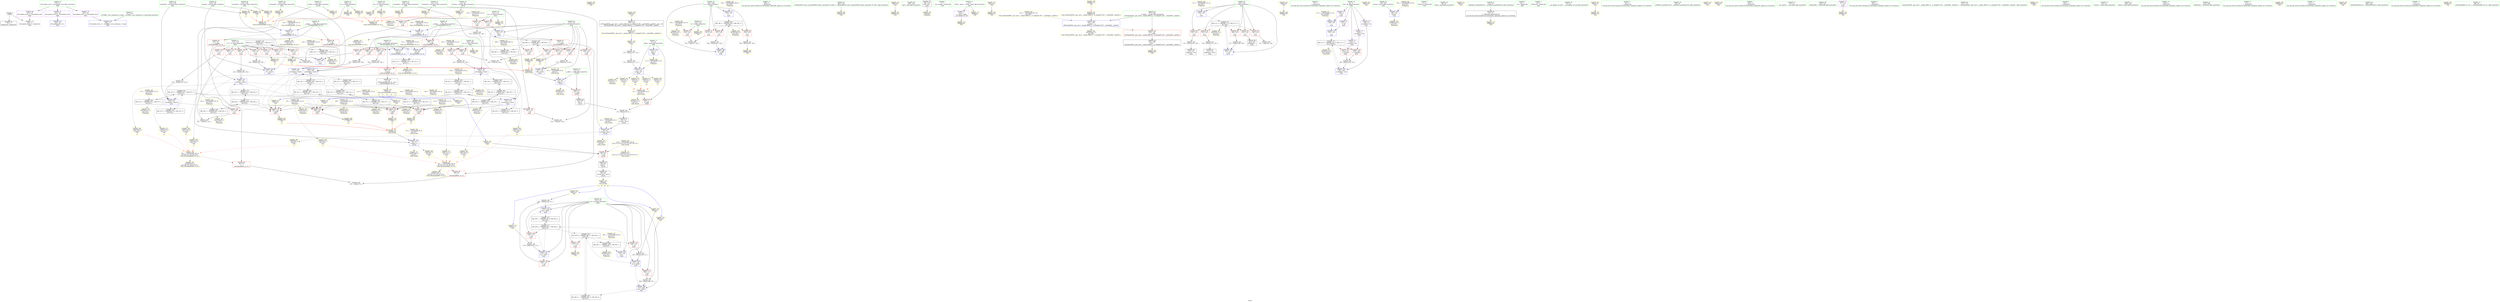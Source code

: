 digraph "SVFG" {
	label="SVFG";

	Node0x558e848aaa50 [shape=record,color=grey,label="{NodeID: 0\nNullPtr}"];
	Node0x558e848aaa50 -> Node0x558e848c0bb0[style=solid];
	Node0x558e848aaa50 -> Node0x558e848c5d80[style=solid];
	Node0x558e848e5ea0 [shape=record,color=yellow,style=double,label="{NodeID: 346\nRETMU(45V_2)\npts\{122 \}\nFun[main]}"];
	Node0x558e848ce980 [shape=record,color=grey,label="{NodeID: 263\n86 = cmp(83, 85, )\n}"];
	Node0x558e848c80a0 [shape=record,color=yellow,style=double,label="{NodeID: 180\nAPARM(15)\nCS[]}"];
	Node0x558e848bf380 [shape=record,color=red,label="{NodeID: 97\n181\<--105\n\<--t\nmain\n}"];
	Node0x558e848bf380 -> Node0x558e848ceb00[style=solid];
	Node0x558e848bd790 [shape=record,color=green,label="{NodeID: 14\n196\<--1\n\<--dummyObj\nCan only get source location for instruction, argument, global var or function.}"];
	Node0x558e848e6ba0 [shape=record,color=yellow,style=double,label="{NodeID: 360\nCSMU(6V_2)\npts\{54 \}\nCS[]|{<s0>3}}"];
	Node0x558e848e6ba0:s0 -> Node0x558e848e4300[style=dashed,color=red];
	Node0x558e848db1a0 [shape=record,color=black,label="{NodeID: 277\nMR_39V_4 = PHI(MR_39V_7, MR_39V_3, )\npts\{116 \}\n}"];
	Node0x558e848db1a0 -> Node0x558e848bfc70[style=dashed];
	Node0x558e848db1a0 -> Node0x558e848c6df0[style=dashed];
	Node0x558e848db1a0 -> Node0x558e848d9da0[style=dashed];
	Node0x558e848db1a0 -> Node0x558e848dcaa0[style=dashed];
	Node0x558e848c2d60 [shape=record,color=yellow,style=double,label="{NodeID: 194\nAPARM(107)\nCS[]}"];
	Node0x558e848bfee0 [shape=record,color=red,label="{NodeID: 111\n268\<--115\n\<--res\nmain\n}"];
	Node0x558e848bfee0 -> Node0x558e848cd900[style=solid];
	Node0x558e848be270 [shape=record,color=green,label="{NodeID: 28\n74\<--75\nretval\<--retval_field_insensitive\n_ZSt3minIiERKT_S2_S2_\n}"];
	Node0x558e848be270 -> Node0x558e848c21c0[style=solid];
	Node0x558e848be270 -> Node0x558e848c6290[style=solid];
	Node0x558e848be270 -> Node0x558e848c6360[style=solid];
	Node0x558e848dfba0 [shape=record,color=black,label="{NodeID: 291\nMR_45V_2 = PHI(MR_45V_3, MR_45V_1, )\npts\{122 \}\n}"];
	Node0x558e848dfba0 -> Node0x558e848dc0a0[style=dashed];
	Node0x558e848dfba0 -> Node0x558e848e5ea0[style=dashed];
	Node0x558e848c38c0 [shape=record,color=yellow,style=double,label="{NodeID: 208\nAPARM(282)\nCS[]}"];
	Node0x558e848c5330 [shape=record,color=red,label="{NodeID: 125\n262\<--125\n\<--i36\nmain\n}"];
	Node0x558e848c5330 -> Node0x558e848cd180[style=solid];
	Node0x558e848bedd0 [shape=record,color=green,label="{NodeID: 42\n119\<--120\nref.tmp\<--ref.tmp_field_insensitive\nmain\n}"];
	Node0x558e848bedd0 -> Node0x558e848c6c50[style=solid];
	Node0x558e848bedd0 -> Node0x558e848c7d60[style=solid];
	Node0x558e848e2f60 [shape=record,color=yellow,style=double,label="{NodeID: 305\n25V_1 = ENCHI(MR_25V_0)\npts\{102 \}\nFun[main]}"];
	Node0x558e848e2f60 -> Node0x558e848c2770[style=dashed];
	Node0x558e848e2f60 -> Node0x558e848e55e0[style=dashed];
	Node0x558e848cafd0 [shape=record,color=yellow,style=double,label="{NodeID: 222\nARet(192)\nCS[]}"];
	Node0x558e848cafd0 -> Node0x558e848c2fd0[style=solid];
	Node0x558e848c5f50 [shape=record,color=blue,label="{NodeID: 139\n53\<--50\nb.addr\<--b\n_Z2coii\n}"];
	Node0x558e848c5f50 -> Node0x558e848c20f0[style=dashed];
	Node0x558e848c5f50 -> Node0x558e848e5120[style=dashed];
	Node0x558e848c5f50 -> Node0x558e848e6ba0[style=dashed];
	Node0x558e848c09b0 [shape=record,color=green,label="{NodeID: 56\n303\<--304\nsqrt\<--sqrt_field_insensitive\n}"];
	Node0x558e848e3ba0 [shape=record,color=yellow,style=double,label="{NodeID: 319\n53V_1 = ENCHI(MR_53V_0)\npts\{130 \}\nFun[main]}"];
	Node0x558e848e3ba0 -> Node0x558e848e0fa0[style=dashed];
	Node0x558e848cc1f0 [shape=record,color=yellow,style=double,label="{NodeID: 236\nFRet(98)\nFun[main]}"];
	Node0x558e848c6ab0 [shape=record,color=blue,label="{NodeID: 153\n115\<--196\nres\<--\nmain\n}"];
	Node0x558e848c6ab0 -> Node0x558e848db1a0[style=dashed];
	Node0x558e848c15d0 [shape=record,color=black,label="{NodeID: 70\n295\<--302\n_ZSt4sqrtIiEN9__gnu_cxx11__enable_ifIXsr12__is_integerIT_EE7__valueEdE6__typeES2__ret\<--call\n_ZSt4sqrtIiEN9__gnu_cxx11__enable_ifIXsr12__is_integerIT_EE7__valueEdE6__typeES2_\n}"];
	Node0x558e848c15d0 -> Node0x558e848cc2b0[style=solid];
	Node0x558e848e52e0 [shape=record,color=yellow,style=double,label="{NodeID: 333\nRETMU(10V_1)\npts\{110 114 120 122 124 128 130 132 \}\nFun[_Z2coii]}"];
	Node0x558e848cd600 [shape=record,color=grey,label="{NodeID: 250\n259 = Binary(258, 257, )\n}"];
	Node0x558e848cd600 -> Node0x558e848c73a0[style=solid];
	Node0x558e848c7610 [shape=record,color=blue,label="{NodeID: 167\n125\<--274\ni36\<--inc56\nmain\n}"];
	Node0x558e848c7610 -> Node0x558e848dd7b0[style=dashed];
	Node0x558e848c21c0 [shape=record,color=red,label="{NodeID: 84\n94\<--74\n\<--retval\n_ZSt3minIiERKT_S2_S2_\n}"];
	Node0x558e848c21c0 -> Node0x558e848c10f0[style=solid];
	Node0x558e848ac2e0 [shape=record,color=green,label="{NodeID: 1\n7\<--1\n__dso_handle\<--dummyObj\nGlob }"];
	Node0x558e848e5f80 [shape=record,color=yellow,style=double,label="{NodeID: 347\nRETMU(47V_2)\npts\{124 \}\nFun[main]}"];
	Node0x558e848ceb00 [shape=record,color=grey,label="{NodeID: 264\n183 = cmp(181, 182, )\n}"];
	Node0x558e848c8170 [shape=record,color=yellow,style=double,label="{NodeID: 181\nAPARM(101)\nCS[]}"];
	Node0x558e848bf450 [shape=record,color=red,label="{NodeID: 98\n185\<--105\n\<--t\nmain\n}"];
	Node0x558e848bf450 -> Node0x558e848cc880[style=solid];
	Node0x558e848bd820 [shape=record,color=green,label="{NodeID: 15\n4\<--6\n_ZStL8__ioinit\<--_ZStL8__ioinit_field_insensitive\nGlob }"];
	Node0x558e848bd820 -> Node0x558e848c16a0[style=solid];
	Node0x558e848bd820 -> Node0x558e848c7a20[style=solid];
	Node0x558e848e6cb0 [shape=record,color=yellow,style=double,label="{NodeID: 361\nCSMU(8V_2)\npts\{56 \}\nCS[]|{<s0>3}}"];
	Node0x558e848e6cb0:s0 -> Node0x558e848e4410[style=dashed,color=red];
	Node0x558e848db6a0 [shape=record,color=black,label="{NodeID: 278\nMR_41V_4 = PHI(MR_41V_5, MR_41V_3, )\npts\{118 \}\n}"];
	Node0x558e848db6a0 -> Node0x558e848c0080[style=dashed];
	Node0x558e848db6a0 -> Node0x558e848c0150[style=dashed];
	Node0x558e848db6a0 -> Node0x558e848c0220[style=dashed];
	Node0x558e848db6a0 -> Node0x558e848c4be0[style=dashed];
	Node0x558e848db6a0 -> Node0x558e848c4cb0[style=dashed];
	Node0x558e848db6a0 -> Node0x558e848c4d80[style=dashed];
	Node0x558e848db6a0 -> Node0x558e848c4e50[style=dashed];
	Node0x558e848db6a0 -> Node0x558e848c7060[style=dashed];
	Node0x558e848db6a0 -> Node0x558e848df1a0[style=dashed];
	Node0x558e848c2e30 [shape=record,color=yellow,style=double,label="{NodeID: 195\nAPARM(191)\nCS[]}"];
	Node0x558e848bffb0 [shape=record,color=red,label="{NodeID: 112\n277\<--115\n\<--res\nmain\n}"];
	Node0x558e848bffb0 -> Node0x558e848c3720[style=solid];
	Node0x558e848be340 [shape=record,color=green,label="{NodeID: 29\n76\<--77\n__a.addr\<--__a.addr_field_insensitive\n_ZSt3minIiERKT_S2_S2_\n}"];
	Node0x558e848be340 -> Node0x558e848c2290[style=solid];
	Node0x558e848be340 -> Node0x558e848c2360[style=solid];
	Node0x558e848be340 -> Node0x558e848c60f0[style=solid];
	Node0x558e848e00a0 [shape=record,color=black,label="{NodeID: 292\nMR_47V_2 = PHI(MR_47V_3, MR_47V_1, )\npts\{124 \}\n}"];
	Node0x558e848e00a0 -> Node0x558e848dc5a0[style=dashed];
	Node0x558e848e00a0 -> Node0x558e848e5f80[style=dashed];
	Node0x558e848c3990 [shape=record,color=yellow,style=double,label="{NodeID: 209\nAPARM(301)\nCS[]}"];
	Node0x558e848c5400 [shape=record,color=red,label="{NodeID: 126\n273\<--125\n\<--i36\nmain\n}"];
	Node0x558e848c5400 -> Node0x558e848ccb80[style=solid];
	Node0x558e848beea0 [shape=record,color=green,label="{NodeID: 43\n121\<--122\nref.tmp23\<--ref.tmp23_field_insensitive\nmain\n}"];
	Node0x558e848beea0 -> Node0x558e848c6d20[style=solid];
	Node0x558e848beea0 -> Node0x558e848c7e30[style=solid];
	Node0x558e848e3040 [shape=record,color=yellow,style=double,label="{NodeID: 306\n27V_1 = ENCHI(MR_27V_0)\npts\{104 \}\nFun[main]}"];
	Node0x558e848e3040 -> Node0x558e848c66a0[style=dashed];
	Node0x558e848cb060 [shape=record,color=yellow,style=double,label="{NodeID: 223\nARet(193)\nCS[]}"];
	Node0x558e848cb060 -> Node0x558e848c3170[style=solid];
	Node0x558e848c6020 [shape=record,color=blue,label="{NodeID: 140\n55\<--63\nref.tmp\<--conv1\n_Z2coii\n}"];
	Node0x558e848c6020 -> Node0x558e848c20f0[style=dashed];
	Node0x558e848c6020 -> Node0x558e848e5200[style=dashed];
	Node0x558e848c6020 -> Node0x558e848e6cb0[style=dashed];
	Node0x558e848c0ab0 [shape=record,color=green,label="{NodeID: 57\n21\<--319\n_GLOBAL__sub_I_kitamasa_2_0.cpp\<--_GLOBAL__sub_I_kitamasa_2_0.cpp_field_insensitive\n}"];
	Node0x558e848c0ab0 -> Node0x558e848c5c80[style=solid];
	Node0x558e848e3c80 [shape=record,color=yellow,style=double,label="{NodeID: 320\n55V_1 = ENCHI(MR_55V_0)\npts\{132 \}\nFun[main]}"];
	Node0x558e848e3c80 -> Node0x558e848e14a0[style=dashed];
	Node0x558e848cc2b0 [shape=record,color=yellow,style=double,label="{NodeID: 237\nFRet(295)\nFun[_ZSt4sqrtIiEN9__gnu_cxx11__enable_ifIXsr12__is_integerIT_EE7__valueEdE6__typeES2_]|{<s0>5}}"];
	Node0x558e848cc2b0:s0 -> Node0x558e848cae20[style=solid,color=blue];
	Node0x558e848c6b80 [shape=record,color=blue,label="{NodeID: 154\n117\<--197\ni17\<--\nmain\n}"];
	Node0x558e848c6b80 -> Node0x558e848db6a0[style=dashed];
	Node0x558e848c16a0 [shape=record,color=purple,label="{NodeID: 71\n30\<--4\n\<--_ZStL8__ioinit\n__cxx_global_var_init\n}"];
	Node0x558e848c16a0 -> Node0x558e848c7bc0[style=solid];
	Node0x558e848e53f0 [shape=record,color=yellow,style=double,label="{NodeID: 334\nRETMU(2V_2)\npts\{14 \}\nFun[main]}"];
	Node0x558e848cd780 [shape=record,color=grey,label="{NodeID: 251\n223 = Binary(222, 140, )\n}"];
	Node0x558e848cd780 -> Node0x558e848c6ec0[style=solid];
	Node0x558e848c76e0 [shape=record,color=blue,label="{NodeID: 168\n105\<--288\nt\<--inc61\nmain\n}"];
	Node0x558e848c76e0 -> Node0x558e848de7a0[style=dashed];
	Node0x558e848c2290 [shape=record,color=red,label="{NodeID: 85\n84\<--76\n\<--__a.addr\n_ZSt3minIiERKT_S2_S2_\n}"];
	Node0x558e848c2290 -> Node0x558e848c26a0[style=solid];
	Node0x558e848ac4e0 [shape=record,color=green,label="{NodeID: 2\n13\<--1\n\<--dummyObj\nCan only get source location for instruction, argument, global var or function.}"];
	Node0x558e848e6060 [shape=record,color=yellow,style=double,label="{NodeID: 348\nRETMU(49V_2)\npts\{126 \}\nFun[main]}"];
	Node0x558e848cec80 [shape=record,color=grey,label="{NodeID: 265\n202 = cmp(200, 201, )\n}"];
	Node0x558e848c8240 [shape=record,color=yellow,style=double,label="{NodeID: 182\nAPARM(127)\nCS[]|{<s0>15}}"];
	Node0x558e848c8240:s0 -> Node0x558e848cb930[style=solid,color=red];
	Node0x558e848bf520 [shape=record,color=red,label="{NodeID: 99\n287\<--105\n\<--t\nmain\n}"];
	Node0x558e848bf520 -> Node0x558e848cc580[style=solid];
	Node0x558e848bd8b0 [shape=record,color=green,label="{NodeID: 16\n8\<--11\nfib\<--fib_field_insensitive\nGlob }"];
	Node0x558e848bd8b0 -> Node0x558e848c1770[style=solid];
	Node0x558e848bd8b0 -> Node0x558e848c1840[style=solid];
	Node0x558e848bd8b0 -> Node0x558e848c1910[style=solid];
	Node0x558e848bd8b0 -> Node0x558e848c19e0[style=solid];
	Node0x558e848bd8b0 -> Node0x558e848c1ab0[style=solid];
	Node0x558e848e6d90 [shape=record,color=yellow,style=double,label="{NodeID: 362\nCSMU(43V_4)\npts\{120 \}\nCS[]|{<s0>11}}"];
	Node0x558e848e6d90:s0 -> Node0x558e848e4410[style=dashed,color=red];
	Node0x558e848dbba0 [shape=record,color=black,label="{NodeID: 279\nMR_43V_3 = PHI(MR_43V_5, MR_43V_2, )\npts\{120 \}\n}"];
	Node0x558e848dbba0 -> Node0x558e848c5810[style=dashed];
	Node0x558e848dbba0 -> Node0x558e848c58e0[style=dashed];
	Node0x558e848dbba0 -> Node0x558e848c6c50[style=dashed];
	Node0x558e848dbba0 -> Node0x558e848da2a0[style=dashed];
	Node0x558e848dbba0 -> Node0x558e848df6a0[style=dashed];
	Node0x558e848c2f00 [shape=record,color=yellow,style=double,label="{NodeID: 196\nAPARM(109)\nCS[]}"];
	Node0x558e848c0080 [shape=record,color=red,label="{NodeID: 113\n200\<--117\n\<--i17\nmain\n}"];
	Node0x558e848c0080 -> Node0x558e848cec80[style=solid];
	Node0x558e848be410 [shape=record,color=green,label="{NodeID: 30\n78\<--79\n__b.addr\<--__b.addr_field_insensitive\n_ZSt3minIiERKT_S2_S2_\n}"];
	Node0x558e848be410 -> Node0x558e848c2430[style=solid];
	Node0x558e848be410 -> Node0x558e848c2500[style=solid];
	Node0x558e848be410 -> Node0x558e848c61c0[style=solid];
	Node0x558e848e05a0 [shape=record,color=black,label="{NodeID: 293\nMR_49V_2 = PHI(MR_49V_4, MR_49V_1, )\npts\{126 \}\n}"];
	Node0x558e848e05a0 -> Node0x558e848c7130[style=dashed];
	Node0x558e848e05a0 -> Node0x558e848e6060[style=dashed];
	Node0x558e848c3a60 [shape=record,color=yellow,style=double,label="{NodeID: 210\nARet(65)\nCS[]}"];
	Node0x558e848c3a60 -> Node0x558e848c20f0[style=solid];
	Node0x558e848c54d0 [shape=record,color=red,label="{NodeID: 127\n154\<--153\n\<--arrayidx\nmain\n}"];
	Node0x558e848c54d0 -> Node0x558e848cd300[style=solid];
	Node0x558e848bef70 [shape=record,color=green,label="{NodeID: 44\n123\<--124\nref.tmp28\<--ref.tmp28_field_insensitive\nmain\n}"];
	Node0x558e848bef70 -> Node0x558e848c6ec0[style=solid];
	Node0x558e848bef70 -> Node0x558e848c3310[style=solid];
	Node0x558e848e3120 [shape=record,color=yellow,style=double,label="{NodeID: 307\n29V_1 = ENCHI(MR_29V_0)\npts\{106 \}\nFun[main]}"];
	Node0x558e848e3120 -> Node0x558e848c69e0[style=dashed];
	Node0x558e848cb0f0 [shape=record,color=yellow,style=double,label="{NodeID: 224\nARet(194)\nCS[]}"];
	Node0x558e848c60f0 [shape=record,color=blue,label="{NodeID: 141\n76\<--72\n__a.addr\<--__a\n_ZSt3minIiERKT_S2_S2_\n}"];
	Node0x558e848c60f0 -> Node0x558e848c2290[style=dashed];
	Node0x558e848c60f0 -> Node0x558e848c2360[style=dashed];
	Node0x558e848c60f0 -> Node0x558e848e67c0[style=dashed];
	Node0x558e848c0bb0 [shape=record,color=black,label="{NodeID: 58\n2\<--3\ndummyVal\<--dummyVal\n}"];
	Node0x558e848e3d60 [shape=record,color=yellow,style=double,label="{NodeID: 321\n57V_1 = ENCHI(MR_57V_0)\npts\{110000 \}\nFun[main]}"];
	Node0x558e848e3d60 -> Node0x558e848c6500[style=dashed];
	Node0x558e848cc3d0 [shape=record,color=yellow,style=double,label="{NodeID: 238\nFRet(71)\nFun[_ZSt3minIiERKT_S2_S2_]|{<s0>3|<s1>11|<s2>13|<s3>15|<s4>17}}"];
	Node0x558e848cc3d0:s0 -> Node0x558e848c3a60[style=solid,color=blue];
	Node0x558e848cc3d0:s1 -> Node0x558e848caa30[style=solid,color=blue];
	Node0x558e848cc3d0:s2 -> Node0x558e848cb180[style=solid,color=blue];
	Node0x558e848cc3d0:s3 -> Node0x558e848cabe0[style=solid,color=blue];
	Node0x558e848cc3d0:s4 -> Node0x558e848cad00[style=solid,color=blue];
	Node0x558e848c6c50 [shape=record,color=blue,label="{NodeID: 155\n119\<--210\nref.tmp\<--sub22\nmain\n}"];
	Node0x558e848c6c50 -> Node0x558e848c5670[style=dashed];
	Node0x558e848c6c50 -> Node0x558e848c5740[style=dashed];
	Node0x558e848c6c50 -> Node0x558e848da2a0[style=dashed];
	Node0x558e848c6c50 -> Node0x558e848e6d90[style=dashed];
	Node0x558e848c1770 [shape=record,color=purple,label="{NodeID: 72\n138\<--8\n\<--fib\nmain\n}"];
	Node0x558e848c1770 -> Node0x558e848c6500[style=solid];
	Node0x558e848e5500 [shape=record,color=yellow,style=double,label="{NodeID: 335\nRETMU(23V_2)\npts\{100 \}\nFun[main]}"];
	Node0x558e848cd900 [shape=record,color=grey,label="{NodeID: 252\n269 = Binary(268, 267, )\n}"];
	Node0x558e848cd900 -> Node0x558e848c7540[style=solid];
	Node0x558e848c77b0 [shape=record,color=blue,label="{NodeID: 169\n297\<--296\n__x.addr\<--__x\n_ZSt4sqrtIiEN9__gnu_cxx11__enable_ifIXsr12__is_integerIT_EE7__valueEdE6__typeES2_\n}"];
	Node0x558e848c77b0 -> Node0x558e848c59b0[style=dashed];
	Node0x558e848c77b0 -> Node0x558e848e65a0[style=dashed];
	Node0x558e848c2360 [shape=record,color=red,label="{NodeID: 86\n91\<--76\n\<--__a.addr\n_ZSt3minIiERKT_S2_S2_\n}"];
	Node0x558e848c2360 -> Node0x558e848c6360[style=solid];
	Node0x558e848ac570 [shape=record,color=green,label="{NodeID: 3\n15\<--1\n_ZSt3cin\<--dummyObj\nGlob }"];
	Node0x558e848e6140 [shape=record,color=yellow,style=double,label="{NodeID: 349\nRETMU(51V_2)\npts\{128 \}\nFun[main]}"];
	Node0x558e848cee00 [shape=record,color=grey,label="{NodeID: 266\n206 = cmp(204, 205, )\n}"];
	Node0x558e848c8310 [shape=record,color=yellow,style=double,label="{NodeID: 183\nAPARM(129)\nCS[]|{<s0>15}}"];
	Node0x558e848c8310:s0 -> Node0x558e848cbae0[style=solid,color=red];
	Node0x558e848bf5f0 [shape=record,color=red,label="{NodeID: 100\n197\<--107\n\<--a1\nmain\n}"];
	Node0x558e848bf5f0 -> Node0x558e848c6b80[style=solid];
	Node0x558e848bd980 [shape=record,color=green,label="{NodeID: 17\n12\<--14\nhoge\<--hoge_field_insensitive\nGlob }"];
	Node0x558e848bd980 -> Node0x558e848c1f50[style=solid];
	Node0x558e848bd980 -> Node0x558e848c5a80[style=solid];
	Node0x558e848bd980 -> Node0x558e848c6910[style=solid];
	Node0x558e848e6ea0 [shape=record,color=yellow,style=double,label="{NodeID: 363\nCSMU(45V_4)\npts\{122 \}\nCS[]|{<s0>11}}"];
	Node0x558e848e6ea0:s0 -> Node0x558e848e4300[style=dashed,color=red];
	Node0x558e848dc0a0 [shape=record,color=black,label="{NodeID: 280\nMR_45V_3 = PHI(MR_45V_5, MR_45V_2, )\npts\{122 \}\n}"];
	Node0x558e848dc0a0 -> Node0x558e848c5810[style=dashed];
	Node0x558e848dc0a0 -> Node0x558e848c58e0[style=dashed];
	Node0x558e848dc0a0 -> Node0x558e848c6d20[style=dashed];
	Node0x558e848dc0a0 -> Node0x558e848da7a0[style=dashed];
	Node0x558e848dc0a0 -> Node0x558e848dfba0[style=dashed];
	Node0x558e848c2fd0 [shape=record,color=yellow,style=double,label="{NodeID: 197\nAPARM(192)\nCS[]}"];
	Node0x558e848c0150 [shape=record,color=red,label="{NodeID: 114\n205\<--117\n\<--i17\nmain\n}"];
	Node0x558e848c0150 -> Node0x558e848cee00[style=solid];
	Node0x558e848be4e0 [shape=record,color=green,label="{NodeID: 31\n96\<--97\nmain\<--main_field_insensitive\n}"];
	Node0x558e848e0aa0 [shape=record,color=black,label="{NodeID: 294\nMR_51V_2 = PHI(MR_51V_3, MR_51V_1, )\npts\{128 \}\n}"];
	Node0x558e848e0aa0 -> Node0x558e848c5670[style=dashed];
	Node0x558e848e0aa0 -> Node0x558e848c5740[style=dashed];
	Node0x558e848e0aa0 -> Node0x558e848dd8a0[style=dashed];
	Node0x558e848e0aa0 -> Node0x558e848e6140[style=dashed];
	Node0x558e848c3af0 [shape=record,color=yellow,style=double,label="{NodeID: 211\nARet(31)\nCS[]}"];
	Node0x558e848c55a0 [shape=record,color=red,label="{NodeID: 128\n159\<--158\n\<--arrayidx3\nmain\n}"];
	Node0x558e848c55a0 -> Node0x558e848cd300[style=solid];
	Node0x558e848bf040 [shape=record,color=green,label="{NodeID: 45\n125\<--126\ni36\<--i36_field_insensitive\nmain\n}"];
	Node0x558e848bf040 -> Node0x558e848c4f20[style=solid];
	Node0x558e848bf040 -> Node0x558e848c4ff0[style=solid];
	Node0x558e848bf040 -> Node0x558e848c50c0[style=solid];
	Node0x558e848bf040 -> Node0x558e848c5190[style=solid];
	Node0x558e848bf040 -> Node0x558e848c5260[style=solid];
	Node0x558e848bf040 -> Node0x558e848c5330[style=solid];
	Node0x558e848bf040 -> Node0x558e848c5400[style=solid];
	Node0x558e848bf040 -> Node0x558e848c7130[style=solid];
	Node0x558e848bf040 -> Node0x558e848c7610[style=solid];
	Node0x558e848e3200 [shape=record,color=yellow,style=double,label="{NodeID: 308\n31V_1 = ENCHI(MR_31V_0)\npts\{108 \}\nFun[main]}"];
	Node0x558e848e3200 -> Node0x558e848bf5f0[style=dashed];
	Node0x558e848e3200 -> Node0x558e848bf6c0[style=dashed];
	Node0x558e848e3200 -> Node0x558e848bf790[style=dashed];
	Node0x558e848e3200 -> Node0x558e848e5880[style=dashed];
	Node0x558e848cb180 [shape=record,color=yellow,style=double,label="{NodeID: 225\nARet(225)\nCS[]}"];
	Node0x558e848cb180 -> Node0x558e848c5740[style=solid];
	Node0x558e848c61c0 [shape=record,color=blue,label="{NodeID: 142\n78\<--73\n__b.addr\<--__b\n_ZSt3minIiERKT_S2_S2_\n}"];
	Node0x558e848c61c0 -> Node0x558e848c2430[style=dashed];
	Node0x558e848c61c0 -> Node0x558e848c2500[style=dashed];
	Node0x558e848c61c0 -> Node0x558e848e68a0[style=dashed];
	Node0x558e848c0cb0 [shape=record,color=black,label="{NodeID: 59\n32\<--33\n\<--_ZNSt8ios_base4InitD1Ev\nCan only get source location for instruction, argument, global var or function.}"];
	Node0x558e848c0cb0 -> Node0x558e848c7af0[style=solid];
	Node0x558e848e3e40 [shape=record,color=yellow,style=double,label="{NodeID: 322\n59V_1 = ENCHI(MR_59V_0)\npts\{54 56 \}\nFun[main]}"];
	Node0x558e848e3e40 -> Node0x558e848c5670[style=dashed];
	Node0x558e848e3e40 -> Node0x558e848c5740[style=dashed];
	Node0x558e848e3e40 -> Node0x558e848c5810[style=dashed];
	Node0x558e848e3e40 -> Node0x558e848c58e0[style=dashed];
	Node0x558e848e3e40 -> Node0x558e848e64c0[style=dashed];
	Node0x558e848cc580 [shape=record,color=grey,label="{NodeID: 239\n288 = Binary(287, 140, )\n}"];
	Node0x558e848cc580 -> Node0x558e848c76e0[style=solid];
	Node0x558e848c6d20 [shape=record,color=blue,label="{NodeID: 156\n121\<--213\nref.tmp23\<--sub24\nmain\n}"];
	Node0x558e848c6d20 -> Node0x558e848c5670[style=dashed];
	Node0x558e848c6d20 -> Node0x558e848c5740[style=dashed];
	Node0x558e848c6d20 -> Node0x558e848da7a0[style=dashed];
	Node0x558e848c6d20 -> Node0x558e848e6ea0[style=dashed];
	Node0x558e848c1840 [shape=record,color=purple,label="{NodeID: 73\n141\<--8\n\<--fib\nmain\n}"];
	Node0x558e848c1840 -> Node0x558e848c65d0[style=solid];
	Node0x558e848e55e0 [shape=record,color=yellow,style=double,label="{NodeID: 336\nRETMU(25V_1)\npts\{102 \}\nFun[main]}"];
	Node0x558e848cda80 [shape=record,color=grey,label="{NodeID: 253\n234 = Binary(233, 140, )\n}"];
	Node0x558e848cda80 -> Node0x558e848c7060[style=solid];
	Node0x558e848c7880 [shape=record,color=yellow,style=double,label="{NodeID: 170\nAPARM(55)\nCS[]|{<s0>3}}"];
	Node0x558e848c7880:s0 -> Node0x558e848cb930[style=solid,color=red];
	Node0x558e848c2430 [shape=record,color=red,label="{NodeID: 87\n82\<--78\n\<--__b.addr\n_ZSt3minIiERKT_S2_S2_\n}"];
	Node0x558e848c2430 -> Node0x558e848c25d0[style=solid];
	Node0x558e848ac930 [shape=record,color=green,label="{NodeID: 4\n16\<--1\n.str\<--dummyObj\nGlob }"];
	Node0x558e848e6220 [shape=record,color=yellow,style=double,label="{NodeID: 350\nRETMU(53V_2)\npts\{130 \}\nFun[main]}"];
	Node0x558e848d7fa0 [shape=record,color=black,label="{NodeID: 267\nMR_39V_11 = PHI(MR_39V_10, MR_39V_8, )\npts\{116 \}\n}"];
	Node0x558e848d7fa0 -> Node0x558e848dcaa0[style=dashed];
	Node0x558e848c83e0 [shape=record,color=yellow,style=double,label="{NodeID: 184\nAPARM(248)\nCS[]|{<s0>16}}"];
	Node0x558e848c83e0:s0 -> Node0x558e848cb510[style=solid,color=red];
	Node0x558e848bf6c0 [shape=record,color=red,label="{NodeID: 101\n244\<--107\n\<--a1\nmain\n}"];
	Node0x558e848bf6c0 -> Node0x558e848ce800[style=solid];
	Node0x558e848bda50 [shape=record,color=green,label="{NodeID: 18\n19\<--23\nllvm.global_ctors\<--llvm.global_ctors_field_insensitive\nGlob }"];
	Node0x558e848bda50 -> Node0x558e848c1c50[style=solid];
	Node0x558e848bda50 -> Node0x558e848c1d50[style=solid];
	Node0x558e848bda50 -> Node0x558e848c1e50[style=solid];
	Node0x558e848e6f80 [shape=record,color=yellow,style=double,label="{NodeID: 364\nCSMU(2V_2)\npts\{14 \}\nCS[]|{<s0>12}}"];
	Node0x558e848e6f80:s0 -> Node0x558e848e1ea0[style=dashed,color=red];
	Node0x558e848dc5a0 [shape=record,color=black,label="{NodeID: 281\nMR_47V_3 = PHI(MR_47V_5, MR_47V_2, )\npts\{124 \}\n}"];
	Node0x558e848dc5a0 -> Node0x558e848c5670[style=dashed];
	Node0x558e848dc5a0 -> Node0x558e848c5810[style=dashed];
	Node0x558e848dc5a0 -> Node0x558e848c58e0[style=dashed];
	Node0x558e848dc5a0 -> Node0x558e848c6ec0[style=dashed];
	Node0x558e848dc5a0 -> Node0x558e848daca0[style=dashed];
	Node0x558e848dc5a0 -> Node0x558e848e00a0[style=dashed];
	Node0x558e848c30a0 [shape=record,color=yellow,style=double,label="{NodeID: 198\nAPARM(111)\nCS[]}"];
	Node0x558e848c0220 [shape=record,color=red,label="{NodeID: 115\n208\<--117\n\<--i17\nmain\n}"];
	Node0x558e848c0220 -> Node0x558e848c7f00[style=solid];
	Node0x558e848be5b0 [shape=record,color=green,label="{NodeID: 32\n99\<--100\nretval\<--retval_field_insensitive\nmain\n}"];
	Node0x558e848be5b0 -> Node0x558e848c6430[style=solid];
	Node0x558e848e0fa0 [shape=record,color=black,label="{NodeID: 295\nMR_53V_2 = PHI(MR_53V_3, MR_53V_1, )\npts\{130 \}\n}"];
	Node0x558e848e0fa0 -> Node0x558e848c5670[style=dashed];
	Node0x558e848e0fa0 -> Node0x558e848c5740[style=dashed];
	Node0x558e848e0fa0 -> Node0x558e848ddda0[style=dashed];
	Node0x558e848e0fa0 -> Node0x558e848e6220[style=dashed];
	Node0x558e848caa30 [shape=record,color=yellow,style=double,label="{NodeID: 212\nARet(215)\nCS[]}"];
	Node0x558e848caa30 -> Node0x558e848c5670[style=solid];
	Node0x558e848c5670 [shape=record,color=red,label="{NodeID: 129\n216\<--215\n\<--call25\nmain\n}"];
	Node0x558e848c5670 -> Node0x558e848c7fd0[style=solid];
	Node0x558e848bf110 [shape=record,color=green,label="{NodeID: 46\n127\<--128\nref.tmp42\<--ref.tmp42_field_insensitive\nmain\n}"];
	Node0x558e848bf110 -> Node0x558e848c7200[style=solid];
	Node0x558e848bf110 -> Node0x558e848c8240[style=solid];
	Node0x558e848e32e0 [shape=record,color=yellow,style=double,label="{NodeID: 309\n33V_1 = ENCHI(MR_33V_0)\npts\{110 \}\nFun[main]}"];
	Node0x558e848e32e0 -> Node0x558e848bf860[style=dashed];
	Node0x558e848e32e0 -> Node0x558e848c5670[style=dashed];
	Node0x558e848e32e0 -> Node0x558e848c5740[style=dashed];
	Node0x558e848e32e0 -> Node0x558e848c5810[style=dashed];
	Node0x558e848e32e0 -> Node0x558e848c58e0[style=dashed];
	Node0x558e848e32e0 -> Node0x558e848e5960[style=dashed];
	Node0x558e848e32e0 -> Node0x558e848e73e0[style=dashed];
	Node0x558e848cb210 [shape=record,color=yellow,style=double,label="{NodeID: 226\nARet(227)\nCS[]}"];
	Node0x558e848cb210 -> Node0x558e848ce200[style=solid];
	Node0x558e848c6290 [shape=record,color=blue,label="{NodeID: 143\n74\<--88\nretval\<--\n_ZSt3minIiERKT_S2_S2_\n}"];
	Node0x558e848c6290 -> Node0x558e848e19a0[style=dashed];
	Node0x558e848c0db0 [shape=record,color=black,label="{NodeID: 60\n61\<--60\nconv\<--\n_Z2coii\n}"];
	Node0x558e848c0db0 -> Node0x558e848cce80[style=solid];
	Node0x558e848e3f20 [shape=record,color=yellow,style=double,label="{NodeID: 323\n61V_1 = ENCHI(MR_61V_0)\npts\{298 \}\nFun[_ZSt4sqrtIiEN9__gnu_cxx11__enable_ifIXsr12__is_integerIT_EE7__valueEdE6__typeES2_]}"];
	Node0x558e848e3f20 -> Node0x558e848c77b0[style=dashed];
	Node0x558e848cc700 [shape=record,color=grey,label="{NodeID: 240\n213 = Binary(212, 140, )\n}"];
	Node0x558e848cc700 -> Node0x558e848c6d20[style=solid];
	Node0x558e848c6df0 [shape=record,color=blue,label="{NodeID: 157\n115\<--219\nres\<--sub27\nmain\n}"];
	Node0x558e848c6df0 -> Node0x558e848bfd40[style=dashed];
	Node0x558e848c6df0 -> Node0x558e848c6f90[style=dashed];
	Node0x558e848c1910 [shape=record,color=purple,label="{NodeID: 74\n153\<--8\narrayidx\<--fib\nmain\n}"];
	Node0x558e848c1910 -> Node0x558e848c54d0[style=solid];
	Node0x558e848e56c0 [shape=record,color=yellow,style=double,label="{NodeID: 337\nRETMU(27V_3)\npts\{104 \}\nFun[main]}"];
	Node0x558e848cdc00 [shape=record,color=grey,label="{NodeID: 254\n174 = Binary(175, 170, )\n}"];
	Node0x558e848cdc00 -> Node0x558e848ce380[style=solid];
	Node0x558e848c7950 [shape=record,color=yellow,style=double,label="{NodeID: 171\nAPARM(53)\nCS[]|{<s0>3}}"];
	Node0x558e848c7950:s0 -> Node0x558e848cbae0[style=solid,color=red];
	Node0x558e848c2500 [shape=record,color=red,label="{NodeID: 88\n88\<--78\n\<--__b.addr\n_ZSt3minIiERKT_S2_S2_\n}"];
	Node0x558e848c2500 -> Node0x558e848c6290[style=solid];
	Node0x558e848ac9c0 [shape=record,color=green,label="{NodeID: 5\n18\<--1\n_ZSt4cout\<--dummyObj\nGlob }"];
	Node0x558e848e6300 [shape=record,color=yellow,style=double,label="{NodeID: 351\nRETMU(55V_2)\npts\{132 \}\nFun[main]}"];
	Node0x558e848d84a0 [shape=record,color=black,label="{NodeID: 268\nMR_51V_5 = PHI(MR_51V_4, MR_51V_3, )\npts\{128 \}\n}"];
	Node0x558e848d84a0 -> Node0x558e848dd8a0[style=dashed];
	Node0x558e848c84b0 [shape=record,color=yellow,style=double,label="{NodeID: 185\nAPARM(256)\nCS[]|{<s0>16}}"];
	Node0x558e848c84b0:s0 -> Node0x558e848cb690[style=solid,color=red];
	Node0x558e848bf790 [shape=record,color=red,label="{NodeID: 102\n252\<--107\n\<--a1\nmain\n}"];
	Node0x558e848bf790 -> Node0x558e848cca00[style=solid];
	Node0x558e848bdb20 [shape=record,color=green,label="{NodeID: 19\n24\<--25\n__cxx_global_var_init\<--__cxx_global_var_init_field_insensitive\n}"];
	Node0x558e848e7090 [shape=record,color=yellow,style=double,label="{NodeID: 365\nCSMU(51V_4)\npts\{128 \}\nCS[]|{<s0>15}}"];
	Node0x558e848e7090:s0 -> Node0x558e848e4410[style=dashed,color=red];
	Node0x558e848dcaa0 [shape=record,color=black,label="{NodeID: 282\nMR_39V_8 = PHI(MR_39V_11, MR_39V_4, )\npts\{116 \}\n}"];
	Node0x558e848dcaa0 -> Node0x558e848bfe10[style=dashed];
	Node0x558e848dcaa0 -> Node0x558e848bffb0[style=dashed];
	Node0x558e848dcaa0 -> Node0x558e848c73a0[style=dashed];
	Node0x558e848dcaa0 -> Node0x558e848d7fa0[style=dashed];
	Node0x558e848dcaa0 -> Node0x558e848deca0[style=dashed];
	Node0x558e848c3170 [shape=record,color=yellow,style=double,label="{NodeID: 199\nAPARM(193)\nCS[]}"];
	Node0x558e848c4be0 [shape=record,color=red,label="{NodeID: 116\n209\<--117\n\<--i17\nmain\n}"];
	Node0x558e848c4be0 -> Node0x558e848ce080[style=solid];
	Node0x558e848be680 [shape=record,color=green,label="{NodeID: 33\n101\<--102\nN\<--N_field_insensitive\nmain\n}"];
	Node0x558e848be680 -> Node0x558e848c2770[style=solid];
	Node0x558e848be680 -> Node0x558e848c8170[style=solid];
	Node0x558e848e14a0 [shape=record,color=black,label="{NodeID: 296\nMR_55V_2 = PHI(MR_55V_3, MR_55V_1, )\npts\{132 \}\n}"];
	Node0x558e848e14a0 -> Node0x558e848c5670[style=dashed];
	Node0x558e848e14a0 -> Node0x558e848c5740[style=dashed];
	Node0x558e848e14a0 -> Node0x558e848de2a0[style=dashed];
	Node0x558e848e14a0 -> Node0x558e848e6300[style=dashed];
	Node0x558e848caac0 [shape=record,color=yellow,style=double,label="{NodeID: 213\nARet(217)\nCS[]}"];
	Node0x558e848caac0 -> Node0x558e848cd480[style=solid];
	Node0x558e848c5740 [shape=record,color=red,label="{NodeID: 130\n226\<--225\n\<--call30\nmain\n}"];
	Node0x558e848c5740 -> Node0x558e848c3580[style=solid];
	Node0x558e848bf1e0 [shape=record,color=green,label="{NodeID: 47\n129\<--130\nref.tmp44\<--ref.tmp44_field_insensitive\nmain\n}"];
	Node0x558e848bf1e0 -> Node0x558e848c72d0[style=solid];
	Node0x558e848bf1e0 -> Node0x558e848c8310[style=solid];
	Node0x558e848e33c0 [shape=record,color=yellow,style=double,label="{NodeID: 310\n35V_1 = ENCHI(MR_35V_0)\npts\{112 \}\nFun[main]}"];
	Node0x558e848e33c0 -> Node0x558e848bf930[style=dashed];
	Node0x558e848e33c0 -> Node0x558e848bfa00[style=dashed];
	Node0x558e848e33c0 -> Node0x558e848bfad0[style=dashed];
	Node0x558e848e33c0 -> Node0x558e848e5a40[style=dashed];
	Node0x558e848cb2a0 [shape=record,color=yellow,style=double,label="{NodeID: 227\nARet(278)\nCS[]}"];
	Node0x558e848cb2a0 -> Node0x558e848c37f0[style=solid];
	Node0x558e848c6360 [shape=record,color=blue,label="{NodeID: 144\n74\<--91\nretval\<--\n_ZSt3minIiERKT_S2_S2_\n}"];
	Node0x558e848c6360 -> Node0x558e848e19a0[style=dashed];
	Node0x558e848c0e80 [shape=record,color=black,label="{NodeID: 61\n63\<--62\nconv1\<--mul\n_Z2coii\n}"];
	Node0x558e848c0e80 -> Node0x558e848c6020[style=solid];
	Node0x558e848e4030 [shape=record,color=yellow,style=double,label="{NodeID: 324\n12V_1 = ENCHI(MR_12V_0)\npts\{75 \}\nFun[_ZSt3minIiERKT_S2_S2_]}"];
	Node0x558e848e4030 -> Node0x558e848c6290[style=dashed];
	Node0x558e848e4030 -> Node0x558e848c6360[style=dashed];
	Node0x558e848cc880 [shape=record,color=grey,label="{NodeID: 241\n186 = Binary(185, 140, )\n}"];
	Node0x558e848cc880 -> Node0x558e848c2bc0[style=solid];
	Node0x558e848c6ec0 [shape=record,color=blue,label="{NodeID: 158\n123\<--223\nref.tmp28\<--sub29\nmain\n}"];
	Node0x558e848c6ec0 -> Node0x558e848c5740[style=dashed];
	Node0x558e848c6ec0 -> Node0x558e848daca0[style=dashed];
	Node0x558e848c6ec0 -> Node0x558e848e78e0[style=dashed];
	Node0x558e848c19e0 [shape=record,color=purple,label="{NodeID: 75\n158\<--8\narrayidx3\<--fib\nmain\n}"];
	Node0x558e848c19e0 -> Node0x558e848c55a0[style=solid];
	Node0x558e848e57a0 [shape=record,color=yellow,style=double,label="{NodeID: 338\nRETMU(29V_3)\npts\{106 \}\nFun[main]}"];
	Node0x558e848cdd80 [shape=record,color=grey,label="{NodeID: 255\n156 = Binary(155, 143, )\n}"];
	Node0x558e848cdd80 -> Node0x558e848c1360[style=solid];
	Node0x558e848c7a20 [shape=record,color=yellow,style=double,label="{NodeID: 172\nAPARM(4)\nCS[]}"];
	Node0x558e848c25d0 [shape=record,color=red,label="{NodeID: 89\n83\<--82\n\<--\n_ZSt3minIiERKT_S2_S2_\n}"];
	Node0x558e848c25d0 -> Node0x558e848ce980[style=solid];
	Node0x558e848aca50 [shape=record,color=green,label="{NodeID: 6\n20\<--1\n\<--dummyObj\nCan only get source location for instruction, argument, global var or function.}"];
	Node0x558e848e63e0 [shape=record,color=yellow,style=double,label="{NodeID: 352\nRETMU(57V_4)\npts\{110000 \}\nFun[main]}"];
	Node0x558e848d89a0 [shape=record,color=black,label="{NodeID: 269\nMR_53V_5 = PHI(MR_53V_4, MR_53V_3, )\npts\{130 \}\n}"];
	Node0x558e848d89a0 -> Node0x558e848ddda0[style=dashed];
	Node0x558e848c8580 [shape=record,color=yellow,style=double,label="{NodeID: 186\nAPARM(131)\nCS[]|{<s0>17}}"];
	Node0x558e848c8580:s0 -> Node0x558e848cb930[style=solid,color=red];
	Node0x558e848bf860 [shape=record,color=red,label="{NodeID: 103\n201\<--109\n\<--a2\nmain\n}"];
	Node0x558e848bf860 -> Node0x558e848cec80[style=solid];
	Node0x558e848bdbf0 [shape=record,color=green,label="{NodeID: 20\n28\<--29\n_ZNSt8ios_base4InitC1Ev\<--_ZNSt8ios_base4InitC1Ev_field_insensitive\n}"];
	Node0x558e848e71a0 [shape=record,color=yellow,style=double,label="{NodeID: 366\nCSMU(53V_4)\npts\{130 \}\nCS[]|{<s0>15}}"];
	Node0x558e848e71a0:s0 -> Node0x558e848e4300[style=dashed,color=red];
	Node0x558e848dd7b0 [shape=record,color=black,label="{NodeID: 283\nMR_49V_4 = PHI(MR_49V_5, MR_49V_3, )\npts\{126 \}\n}"];
	Node0x558e848dd7b0 -> Node0x558e848c4f20[style=dashed];
	Node0x558e848dd7b0 -> Node0x558e848c4ff0[style=dashed];
	Node0x558e848dd7b0 -> Node0x558e848c50c0[style=dashed];
	Node0x558e848dd7b0 -> Node0x558e848c5190[style=dashed];
	Node0x558e848dd7b0 -> Node0x558e848c5260[style=dashed];
	Node0x558e848dd7b0 -> Node0x558e848c5330[style=dashed];
	Node0x558e848dd7b0 -> Node0x558e848c5400[style=dashed];
	Node0x558e848dd7b0 -> Node0x558e848c7610[style=dashed];
	Node0x558e848dd7b0 -> Node0x558e848e05a0[style=dashed];
	Node0x558e848c3240 [shape=record,color=yellow,style=double,label="{NodeID: 200\nAPARM(113)\nCS[]}"];
	Node0x558e848c4cb0 [shape=record,color=red,label="{NodeID: 117\n221\<--117\n\<--i17\nmain\n}"];
	Node0x558e848c4cb0 -> Node0x558e848c34b0[style=solid];
	Node0x558e848be750 [shape=record,color=green,label="{NodeID: 34\n103\<--104\ni\<--i_field_insensitive\nmain\n}"];
	Node0x558e848be750 -> Node0x558e848c2840[style=solid];
	Node0x558e848be750 -> Node0x558e848c2910[style=solid];
	Node0x558e848be750 -> Node0x558e848c29e0[style=solid];
	Node0x558e848be750 -> Node0x558e848c2ab0[style=solid];
	Node0x558e848be750 -> Node0x558e848bf2b0[style=solid];
	Node0x558e848be750 -> Node0x558e848c66a0[style=solid];
	Node0x558e848be750 -> Node0x558e848c6840[style=solid];
	Node0x558e848e19a0 [shape=record,color=black,label="{NodeID: 297\nMR_12V_3 = PHI(MR_12V_4, MR_12V_2, )\npts\{75 \}\n}"];
	Node0x558e848e19a0 -> Node0x558e848c21c0[style=dashed];
	Node0x558e848e19a0 -> Node0x558e848e66b0[style=dashed];
	Node0x558e848cab50 [shape=record,color=yellow,style=double,label="{NodeID: 214\nARet(135)\nCS[]}"];
	Node0x558e848c5810 [shape=record,color=red,label="{NodeID: 131\n256\<--255\n\<--call46\nmain\n}"];
	Node0x558e848c5810 -> Node0x558e848c84b0[style=solid];
	Node0x558e848c02d0 [shape=record,color=green,label="{NodeID: 48\n131\<--132\nref.tmp49\<--ref.tmp49_field_insensitive\nmain\n}"];
	Node0x558e848c02d0 -> Node0x558e848c7470[style=solid];
	Node0x558e848c02d0 -> Node0x558e848c8580[style=solid];
	Node0x558e848e34a0 [shape=record,color=yellow,style=double,label="{NodeID: 311\n37V_1 = ENCHI(MR_37V_0)\npts\{114 \}\nFun[main]}"];
	Node0x558e848e34a0 -> Node0x558e848bfba0[style=dashed];
	Node0x558e848e34a0 -> Node0x558e848c5670[style=dashed];
	Node0x558e848e34a0 -> Node0x558e848c5740[style=dashed];
	Node0x558e848e34a0 -> Node0x558e848c5810[style=dashed];
	Node0x558e848e34a0 -> Node0x558e848c58e0[style=dashed];
	Node0x558e848e34a0 -> Node0x558e848e5b20[style=dashed];
	Node0x558e848e34a0 -> Node0x558e848e7780[style=dashed];
	Node0x558e848cb330 [shape=record,color=yellow,style=double,label="{NodeID: 228\nARet(281)\nCS[]}"];
	Node0x558e848c6430 [shape=record,color=blue,label="{NodeID: 145\n99\<--134\nretval\<--\nmain\n}"];
	Node0x558e848c6430 -> Node0x558e848e5500[style=dashed];
	Node0x558e848c0f50 [shape=record,color=black,label="{NodeID: 62\n69\<--68\nconv2\<--\n_Z2coii\n}"];
	Node0x558e848c0f50 -> Node0x558e848c1020[style=solid];
	Node0x558e848e4140 [shape=record,color=yellow,style=double,label="{NodeID: 325\n14V_1 = ENCHI(MR_14V_0)\npts\{77 \}\nFun[_ZSt3minIiERKT_S2_S2_]}"];
	Node0x558e848e4140 -> Node0x558e848c60f0[style=dashed];
	Node0x558e848cca00 [shape=record,color=grey,label="{NodeID: 242\n253 = Binary(252, 140, )\n}"];
	Node0x558e848cca00 -> Node0x558e848c72d0[style=solid];
	Node0x558e848c6f90 [shape=record,color=blue,label="{NodeID: 159\n115\<--229\nres\<--add32\nmain\n}"];
	Node0x558e848c6f90 -> Node0x558e848d9da0[style=dashed];
	Node0x558e848c1ab0 [shape=record,color=purple,label="{NodeID: 76\n163\<--8\narrayidx5\<--fib\nmain\n}"];
	Node0x558e848c1ab0 -> Node0x558e848c6770[style=solid];
	Node0x558e848e5880 [shape=record,color=yellow,style=double,label="{NodeID: 339\nRETMU(31V_1)\npts\{108 \}\nFun[main]}"];
	Node0x558e848cdf00 [shape=record,color=grey,label="{NodeID: 256\n151 = Binary(150, 140, )\n}"];
	Node0x558e848cdf00 -> Node0x558e848c1290[style=solid];
	Node0x558e848c7af0 [shape=record,color=yellow,style=double,label="{NodeID: 173\nAPARM(32)\nCS[]}"];
	Node0x558e848c26a0 [shape=record,color=red,label="{NodeID: 90\n85\<--84\n\<--\n_ZSt3minIiERKT_S2_S2_\n}"];
	Node0x558e848c26a0 -> Node0x558e848ce980[style=solid];
	Node0x558e848ad960 [shape=record,color=green,label="{NodeID: 7\n134\<--1\n\<--dummyObj\nCan only get source location for instruction, argument, global var or function.}"];
	Node0x558e848e64c0 [shape=record,color=yellow,style=double,label="{NodeID: 353\nRETMU(59V_1)\npts\{54 56 \}\nFun[main]}"];
	Node0x558e848d8ea0 [shape=record,color=black,label="{NodeID: 270\nMR_55V_5 = PHI(MR_55V_4, MR_55V_3, )\npts\{132 \}\n}"];
	Node0x558e848d8ea0 -> Node0x558e848de2a0[style=dashed];
	Node0x558e848c8650 [shape=record,color=yellow,style=double,label="{NodeID: 187\nAPARM(109)\nCS[]|{<s0>17}}"];
	Node0x558e848c8650:s0 -> Node0x558e848cbae0[style=solid,color=red];
	Node0x558e848bf930 [shape=record,color=red,label="{NodeID: 104\n204\<--111\n\<--b1\nmain\n}"];
	Node0x558e848bf930 -> Node0x558e848cee00[style=solid];
	Node0x558e848bdcc0 [shape=record,color=green,label="{NodeID: 21\n34\<--35\n__cxa_atexit\<--__cxa_atexit_field_insensitive\n}"];
	Node0x558e848e7280 [shape=record,color=yellow,style=double,label="{NodeID: 367\nCSMU(2V_2)\npts\{14 \}\nCS[]|{<s0>16}}"];
	Node0x558e848e7280:s0 -> Node0x558e848e1ea0[style=dashed,color=red];
	Node0x558e848dd8a0 [shape=record,color=black,label="{NodeID: 284\nMR_51V_3 = PHI(MR_51V_5, MR_51V_2, )\npts\{128 \}\n}"];
	Node0x558e848dd8a0 -> Node0x558e848c7200[style=dashed];
	Node0x558e848dd8a0 -> Node0x558e848d84a0[style=dashed];
	Node0x558e848dd8a0 -> Node0x558e848e0aa0[style=dashed];
	Node0x558e848c3310 [shape=record,color=yellow,style=double,label="{NodeID: 201\nAPARM(123)\nCS[]|{<s0>13}}"];
	Node0x558e848c3310:s0 -> Node0x558e848cb930[style=solid,color=red];
	Node0x558e848c4d80 [shape=record,color=red,label="{NodeID: 118\n222\<--117\n\<--i17\nmain\n}"];
	Node0x558e848c4d80 -> Node0x558e848cd780[style=solid];
	Node0x558e848be820 [shape=record,color=green,label="{NodeID: 35\n105\<--106\nt\<--t_field_insensitive\nmain\n}"];
	Node0x558e848be820 -> Node0x558e848bf380[style=solid];
	Node0x558e848be820 -> Node0x558e848bf450[style=solid];
	Node0x558e848be820 -> Node0x558e848bf520[style=solid];
	Node0x558e848be820 -> Node0x558e848c69e0[style=solid];
	Node0x558e848be820 -> Node0x558e848c76e0[style=solid];
	Node0x558e848e1ea0 [shape=record,color=yellow,style=double,label="{NodeID: 298\n2V_1 = ENCHI(MR_2V_0)\npts\{14 \}\nFun[_Z2coii]}"];
	Node0x558e848e1ea0 -> Node0x558e848c1f50[style=dashed];
	Node0x558e848e1ea0 -> Node0x558e848e4520[style=dashed];
	Node0x558e848cabe0 [shape=record,color=yellow,style=double,label="{NodeID: 215\nARet(255)\nCS[]}"];
	Node0x558e848cabe0 -> Node0x558e848c5810[style=solid];
	Node0x558e848c58e0 [shape=record,color=red,label="{NodeID: 132\n266\<--265\n\<--call51\nmain\n}"];
	Node0x558e848c58e0 -> Node0x558e848c87f0[style=solid];
	Node0x558e848c03a0 [shape=record,color=green,label="{NodeID: 49\n136\<--137\n_ZNSirsERi\<--_ZNSirsERi_field_insensitive\n}"];
	Node0x558e848e3580 [shape=record,color=yellow,style=double,label="{NodeID: 312\n39V_1 = ENCHI(MR_39V_0)\npts\{116 \}\nFun[main]}"];
	Node0x558e848e3580 -> Node0x558e848deca0[style=dashed];
	Node0x558e848cb3c0 [shape=record,color=yellow,style=double,label="{NodeID: 229\nARet(302)\nCS[]}"];
	Node0x558e848cb3c0 -> Node0x558e848c15d0[style=solid];
	Node0x558e848c6500 [shape=record,color=blue,label="{NodeID: 146\n138\<--140\n\<--\nmain\n}"];
	Node0x558e848c6500 -> Node0x558e848c65d0[style=dashed];
	Node0x558e848c1020 [shape=record,color=black,label="{NodeID: 63\n48\<--69\n_Z2coii_ret\<--conv2\n_Z2coii\n}"];
	Node0x558e848c1020 -> Node0x558e848cbc90[style=solid];
	Node0x558e848e4220 [shape=record,color=yellow,style=double,label="{NodeID: 326\n16V_1 = ENCHI(MR_16V_0)\npts\{79 \}\nFun[_ZSt3minIiERKT_S2_S2_]}"];
	Node0x558e848e4220 -> Node0x558e848c61c0[style=dashed];
	Node0x558e848ccb80 [shape=record,color=grey,label="{NodeID: 243\n274 = Binary(273, 140, )\n}"];
	Node0x558e848ccb80 -> Node0x558e848c7610[style=solid];
	Node0x558e848c7060 [shape=record,color=blue,label="{NodeID: 160\n117\<--234\ni17\<--inc34\nmain\n}"];
	Node0x558e848c7060 -> Node0x558e848db6a0[style=dashed];
	Node0x558e848c1b80 [shape=record,color=purple,label="{NodeID: 77\n187\<--16\n\<--.str\nmain\n}"];
	Node0x558e848c1b80 -> Node0x558e848c8990[style=solid];
	Node0x558e848e5960 [shape=record,color=yellow,style=double,label="{NodeID: 340\nRETMU(33V_1)\npts\{110 \}\nFun[main]}"];
	Node0x558e848ce080 [shape=record,color=grey,label="{NodeID: 257\n210 = Binary(209, 140, )\n}"];
	Node0x558e848ce080 -> Node0x558e848c6c50[style=solid];
	Node0x558e848c7bc0 [shape=record,color=yellow,style=double,label="{NodeID: 174\nAPARM(30)\nCS[]}"];
	Node0x558e848c2770 [shape=record,color=red,label="{NodeID: 91\n182\<--101\n\<--N\nmain\n}"];
	Node0x558e848c2770 -> Node0x558e848ceb00[style=solid];
	Node0x558e848ad9f0 [shape=record,color=green,label="{NodeID: 8\n140\<--1\n\<--dummyObj\nCan only get source location for instruction, argument, global var or function.}"];
	Node0x558e848e65a0 [shape=record,color=yellow,style=double,label="{NodeID: 354\nRETMU(61V_2)\npts\{298 \}\nFun[_ZSt4sqrtIiEN9__gnu_cxx11__enable_ifIXsr12__is_integerIT_EE7__valueEdE6__typeES2_]}"];
	Node0x558e848d93a0 [shape=record,color=black,label="{NodeID: 271\nMR_27V_3 = PHI(MR_27V_4, MR_27V_2, )\npts\{104 \}\n}"];
	Node0x558e848d93a0 -> Node0x558e848c2840[style=dashed];
	Node0x558e848d93a0 -> Node0x558e848c2910[style=dashed];
	Node0x558e848d93a0 -> Node0x558e848c29e0[style=dashed];
	Node0x558e848d93a0 -> Node0x558e848c2ab0[style=dashed];
	Node0x558e848d93a0 -> Node0x558e848bf2b0[style=dashed];
	Node0x558e848d93a0 -> Node0x558e848c6840[style=dashed];
	Node0x558e848d93a0 -> Node0x558e848e56c0[style=dashed];
	Node0x558e848c8720 [shape=record,color=yellow,style=double,label="{NodeID: 188\nAPARM(261)\nCS[]|{<s0>18}}"];
	Node0x558e848c8720:s0 -> Node0x558e848cb510[style=solid,color=red];
	Node0x558e848bfa00 [shape=record,color=red,label="{NodeID: 105\n212\<--111\n\<--b1\nmain\n}"];
	Node0x558e848bfa00 -> Node0x558e848cc700[style=solid];
	Node0x558e848bdd90 [shape=record,color=green,label="{NodeID: 22\n33\<--39\n_ZNSt8ios_base4InitD1Ev\<--_ZNSt8ios_base4InitD1Ev_field_insensitive\n}"];
	Node0x558e848bdd90 -> Node0x558e848c0cb0[style=solid];
	Node0x558e848e73e0 [shape=record,color=yellow,style=double,label="{NodeID: 368\nCSMU(33V_1)\npts\{110 \}\nCS[]|{<s0>17}}"];
	Node0x558e848e73e0:s0 -> Node0x558e848e4300[style=dashed,color=red];
	Node0x558e848ddda0 [shape=record,color=black,label="{NodeID: 285\nMR_53V_3 = PHI(MR_53V_5, MR_53V_2, )\npts\{130 \}\n}"];
	Node0x558e848ddda0 -> Node0x558e848c72d0[style=dashed];
	Node0x558e848ddda0 -> Node0x558e848d89a0[style=dashed];
	Node0x558e848ddda0 -> Node0x558e848e0fa0[style=dashed];
	Node0x558e848c33e0 [shape=record,color=yellow,style=double,label="{NodeID: 202\nAPARM(113)\nCS[]|{<s0>13}}"];
	Node0x558e848c33e0:s0 -> Node0x558e848cbae0[style=solid,color=red];
	Node0x558e848c4e50 [shape=record,color=red,label="{NodeID: 119\n233\<--117\n\<--i17\nmain\n}"];
	Node0x558e848c4e50 -> Node0x558e848cda80[style=solid];
	Node0x558e848be8f0 [shape=record,color=green,label="{NodeID: 36\n107\<--108\na1\<--a1_field_insensitive\nmain\n}"];
	Node0x558e848be8f0 -> Node0x558e848bf5f0[style=solid];
	Node0x558e848be8f0 -> Node0x558e848bf6c0[style=solid];
	Node0x558e848be8f0 -> Node0x558e848bf790[style=solid];
	Node0x558e848be8f0 -> Node0x558e848c2d60[style=solid];
	Node0x558e848e29c0 [shape=record,color=yellow,style=double,label="{NodeID: 299\n4V_1 = ENCHI(MR_4V_0)\npts\{52 \}\nFun[_Z2coii]}"];
	Node0x558e848e29c0 -> Node0x558e848c5e80[style=dashed];
	Node0x558e848cac70 [shape=record,color=yellow,style=double,label="{NodeID: 216\nARet(257)\nCS[]}"];
	Node0x558e848cac70 -> Node0x558e848cd600[style=solid];
	Node0x558e848c59b0 [shape=record,color=red,label="{NodeID: 133\n300\<--297\n\<--__x.addr\n_ZSt4sqrtIiEN9__gnu_cxx11__enable_ifIXsr12__is_integerIT_EE7__valueEdE6__typeES2_\n}"];
	Node0x558e848c59b0 -> Node0x558e848c1500[style=solid];
	Node0x558e848c0470 [shape=record,color=green,label="{NodeID: 50\n172\<--173\n_ZSt4sqrtIiEN9__gnu_cxx11__enable_ifIXsr12__is_integerIT_EE7__valueEdE6__typeES2_\<--_ZSt4sqrtIiEN9__gnu_cxx11__enable_ifIXsr12__is_integerIT_EE7__valueEdE6__typeES2__field_insensitive\n}"];
	Node0x558e848e3660 [shape=record,color=yellow,style=double,label="{NodeID: 313\n41V_1 = ENCHI(MR_41V_0)\npts\{118 \}\nFun[main]}"];
	Node0x558e848e3660 -> Node0x558e848df1a0[style=dashed];
	Node0x558e848cb510 [shape=record,color=yellow,style=double,label="{NodeID: 230\nFPARM(49)\nFun[_Z2coii]}"];
	Node0x558e848cb510 -> Node0x558e848c5e80[style=solid];
	Node0x558e848c65d0 [shape=record,color=blue,label="{NodeID: 147\n141\<--143\n\<--\nmain\n}"];
	Node0x558e848c65d0 -> Node0x558e848d98a0[style=dashed];
	Node0x558e848c10f0 [shape=record,color=black,label="{NodeID: 64\n71\<--94\n_ZSt3minIiERKT_S2_S2__ret\<--\n_ZSt3minIiERKT_S2_S2_\n}"];
	Node0x558e848c10f0 -> Node0x558e848cc3d0[style=solid];
	Node0x558e848e4300 [shape=record,color=yellow,style=double,label="{NodeID: 327\n18V_1 = ENCHI(MR_18V_0)\npts\{54 110 114 122 130 \}\nFun[_ZSt3minIiERKT_S2_S2_]}"];
	Node0x558e848e4300 -> Node0x558e848c25d0[style=dashed];
	Node0x558e848e4300 -> Node0x558e848e6980[style=dashed];
	Node0x558e848ccd00 [shape=record,color=grey,label="{NodeID: 244\n167 = Binary(166, 140, )\n}"];
	Node0x558e848ccd00 -> Node0x558e848c6840[style=solid];
	Node0x558e848c7130 [shape=record,color=blue,label="{NodeID: 161\n125\<--237\ni36\<--\nmain\n}"];
	Node0x558e848c7130 -> Node0x558e848dd7b0[style=dashed];
	Node0x558e848c1c50 [shape=record,color=purple,label="{NodeID: 78\n323\<--19\nllvm.global_ctors_0\<--llvm.global_ctors\nGlob }"];
	Node0x558e848c1c50 -> Node0x558e848c5b80[style=solid];
	Node0x558e848e5a40 [shape=record,color=yellow,style=double,label="{NodeID: 341\nRETMU(35V_1)\npts\{112 \}\nFun[main]}"];
	Node0x558e848ce200 [shape=record,color=grey,label="{NodeID: 258\n229 = Binary(228, 227, )\n}"];
	Node0x558e848ce200 -> Node0x558e848c6f90[style=solid];
	Node0x558e848c7c90 [shape=record,color=yellow,style=double,label="{NodeID: 175\nAPARM(7)\nCS[]}"];
	Node0x558e848c2840 [shape=record,color=red,label="{NodeID: 92\n146\<--103\n\<--i\nmain\n}"];
	Node0x558e848c2840 -> Node0x558e848ce500[style=solid];
	Node0x558e848ada80 [shape=record,color=green,label="{NodeID: 9\n143\<--1\n\<--dummyObj\nCan only get source location for instruction, argument, global var or function.}"];
	Node0x558e848e66b0 [shape=record,color=yellow,style=double,label="{NodeID: 355\nRETMU(12V_3)\npts\{75 \}\nFun[_ZSt3minIiERKT_S2_S2_]}"];
	Node0x558e848d98a0 [shape=record,color=black,label="{NodeID: 272\nMR_57V_4 = PHI(MR_57V_5, MR_57V_3, )\npts\{110000 \}\n}"];
	Node0x558e848d98a0 -> Node0x558e848c54d0[style=dashed];
	Node0x558e848d98a0 -> Node0x558e848c55a0[style=dashed];
	Node0x558e848d98a0 -> Node0x558e848c6770[style=dashed];
	Node0x558e848d98a0 -> Node0x558e848e63e0[style=dashed];
	Node0x558e848c87f0 [shape=record,color=yellow,style=double,label="{NodeID: 189\nAPARM(266)\nCS[]|{<s0>18}}"];
	Node0x558e848c87f0:s0 -> Node0x558e848cb690[style=solid,color=red];
	Node0x558e848bfad0 [shape=record,color=red,label="{NodeID: 106\n237\<--111\n\<--b1\nmain\n}"];
	Node0x558e848bfad0 -> Node0x558e848c7130[style=solid];
	Node0x558e848bde60 [shape=record,color=green,label="{NodeID: 23\n46\<--47\n_Z2coii\<--_Z2coii_field_insensitive\n}"];
	Node0x558e848e7540 [shape=record,color=yellow,style=double,label="{NodeID: 369\nCSMU(55V_4)\npts\{132 \}\nCS[]|{<s0>17}}"];
	Node0x558e848e7540:s0 -> Node0x558e848e4410[style=dashed,color=red];
	Node0x558e848de2a0 [shape=record,color=black,label="{NodeID: 286\nMR_55V_3 = PHI(MR_55V_5, MR_55V_2, )\npts\{132 \}\n}"];
	Node0x558e848de2a0 -> Node0x558e848c5810[style=dashed];
	Node0x558e848de2a0 -> Node0x558e848c7470[style=dashed];
	Node0x558e848de2a0 -> Node0x558e848d8ea0[style=dashed];
	Node0x558e848de2a0 -> Node0x558e848e14a0[style=dashed];
	Node0x558e848c34b0 [shape=record,color=yellow,style=double,label="{NodeID: 203\nAPARM(221)\nCS[]|{<s0>14}}"];
	Node0x558e848c34b0:s0 -> Node0x558e848cb510[style=solid,color=red];
	Node0x558e848c4f20 [shape=record,color=red,label="{NodeID: 120\n240\<--125\n\<--i36\nmain\n}"];
	Node0x558e848c4f20 -> Node0x558e848ce680[style=solid];
	Node0x558e848be9c0 [shape=record,color=green,label="{NodeID: 37\n109\<--110\na2\<--a2_field_insensitive\nmain\n}"];
	Node0x558e848be9c0 -> Node0x558e848bf860[style=solid];
	Node0x558e848be9c0 -> Node0x558e848c8650[style=solid];
	Node0x558e848be9c0 -> Node0x558e848c2f00[style=solid];
	Node0x558e848e2aa0 [shape=record,color=yellow,style=double,label="{NodeID: 300\n6V_1 = ENCHI(MR_6V_0)\npts\{54 \}\nFun[_Z2coii]}"];
	Node0x558e848e2aa0 -> Node0x558e848c5f50[style=dashed];
	Node0x558e848cad00 [shape=record,color=yellow,style=double,label="{NodeID: 217\nARet(265)\nCS[]}"];
	Node0x558e848cad00 -> Node0x558e848c58e0[style=solid];
	Node0x558e848c5a80 [shape=record,color=blue,label="{NodeID: 134\n12\<--13\nhoge\<--\nGlob }"];
	Node0x558e848c5a80 -> Node0x558e848e2d70[style=dashed];
	Node0x558e848c0540 [shape=record,color=green,label="{NodeID: 51\n189\<--190\nprintf\<--printf_field_insensitive\n}"];
	Node0x558e848e3740 [shape=record,color=yellow,style=double,label="{NodeID: 314\n43V_1 = ENCHI(MR_43V_0)\npts\{120 \}\nFun[main]}"];
	Node0x558e848e3740 -> Node0x558e848df6a0[style=dashed];
	Node0x558e848cb690 [shape=record,color=yellow,style=double,label="{NodeID: 231\nFPARM(50)\nFun[_Z2coii]}"];
	Node0x558e848cb690 -> Node0x558e848c5f50[style=solid];
	Node0x558e848c66a0 [shape=record,color=blue,label="{NodeID: 148\n103\<--143\ni\<--\nmain\n}"];
	Node0x558e848c66a0 -> Node0x558e848d93a0[style=dashed];
	Node0x558e848c11c0 [shape=record,color=black,label="{NodeID: 65\n98\<--134\nmain_ret\<--\nmain\n}"];
	Node0x558e848c11c0 -> Node0x558e848cc1f0[style=solid];
	Node0x558e848e4410 [shape=record,color=yellow,style=double,label="{NodeID: 328\n20V_1 = ENCHI(MR_20V_0)\npts\{56 120 124 128 132 \}\nFun[_ZSt3minIiERKT_S2_S2_]}"];
	Node0x558e848e4410 -> Node0x558e848c26a0[style=dashed];
	Node0x558e848e4410 -> Node0x558e848e6a90[style=dashed];
	Node0x558e848cce80 [shape=record,color=grey,label="{NodeID: 245\n62 = Binary(59, 61, )\n}"];
	Node0x558e848cce80 -> Node0x558e848c0e80[style=solid];
	Node0x558e848c7200 [shape=record,color=blue,label="{NodeID: 162\n127\<--250\nref.tmp42\<--sub43\nmain\n}"];
	Node0x558e848c7200 -> Node0x558e848c5810[style=dashed];
	Node0x558e848c7200 -> Node0x558e848c58e0[style=dashed];
	Node0x558e848c7200 -> Node0x558e848d84a0[style=dashed];
	Node0x558e848c7200 -> Node0x558e848e7090[style=dashed];
	Node0x558e848c1d50 [shape=record,color=purple,label="{NodeID: 79\n324\<--19\nllvm.global_ctors_1\<--llvm.global_ctors\nGlob }"];
	Node0x558e848c1d50 -> Node0x558e848c5c80[style=solid];
	Node0x558e848e5b20 [shape=record,color=yellow,style=double,label="{NodeID: 342\nRETMU(37V_1)\npts\{114 \}\nFun[main]}"];
	Node0x558e848ce380 [shape=record,color=grey,label="{NodeID: 259\n176 = Binary(174, 177, )\n}"];
	Node0x558e848ce380 -> Node0x558e848c6910[style=solid];
	Node0x558e848c7d60 [shape=record,color=yellow,style=double,label="{NodeID: 176\nAPARM(119)\nCS[]|{<s0>11}}"];
	Node0x558e848c7d60:s0 -> Node0x558e848cb930[style=solid,color=red];
	Node0x558e848c2910 [shape=record,color=red,label="{NodeID: 93\n150\<--103\n\<--i\nmain\n}"];
	Node0x558e848c2910 -> Node0x558e848cdf00[style=solid];
	Node0x558e848adb10 [shape=record,color=green,label="{NodeID: 10\n148\<--1\n\<--dummyObj\nCan only get source location for instruction, argument, global var or function.}"];
	Node0x558e848e67c0 [shape=record,color=yellow,style=double,label="{NodeID: 356\nRETMU(14V_2)\npts\{77 \}\nFun[_ZSt3minIiERKT_S2_S2_]}"];
	Node0x558e848d9da0 [shape=record,color=black,label="{NodeID: 273\nMR_39V_7 = PHI(MR_39V_6, MR_39V_4, )\npts\{116 \}\n}"];
	Node0x558e848d9da0 -> Node0x558e848db1a0[style=dashed];
	Node0x558e848c88c0 [shape=record,color=yellow,style=double,label="{NodeID: 190\nAPARM(171)\nCS[]|{<s0>5}}"];
	Node0x558e848c88c0:s0 -> Node0x558e848cb810[style=solid,color=red];
	Node0x558e848bfba0 [shape=record,color=red,label="{NodeID: 107\n241\<--113\n\<--b2\nmain\n}"];
	Node0x558e848bfba0 -> Node0x558e848ce680[style=solid];
	Node0x558e848bdf30 [shape=record,color=green,label="{NodeID: 24\n51\<--52\na.addr\<--a.addr_field_insensitive\n_Z2coii\n}"];
	Node0x558e848bdf30 -> Node0x558e848c2020[style=solid];
	Node0x558e848bdf30 -> Node0x558e848c5e80[style=solid];
	Node0x558e848e7620 [shape=record,color=yellow,style=double,label="{NodeID: 370\nCSMU(2V_2)\npts\{14 \}\nCS[]|{<s0>18}}"];
	Node0x558e848e7620:s0 -> Node0x558e848e1ea0[style=dashed,color=red];
	Node0x558e848de7a0 [shape=record,color=black,label="{NodeID: 287\nMR_29V_3 = PHI(MR_29V_4, MR_29V_2, )\npts\{106 \}\n}"];
	Node0x558e848de7a0 -> Node0x558e848bf380[style=dashed];
	Node0x558e848de7a0 -> Node0x558e848bf450[style=dashed];
	Node0x558e848de7a0 -> Node0x558e848bf520[style=dashed];
	Node0x558e848de7a0 -> Node0x558e848c76e0[style=dashed];
	Node0x558e848de7a0 -> Node0x558e848e57a0[style=dashed];
	Node0x558e848c3580 [shape=record,color=yellow,style=double,label="{NodeID: 204\nAPARM(226)\nCS[]|{<s0>14}}"];
	Node0x558e848c3580:s0 -> Node0x558e848cb690[style=solid,color=red];
	Node0x558e848c4ff0 [shape=record,color=red,label="{NodeID: 121\n245\<--125\n\<--i36\nmain\n}"];
	Node0x558e848c4ff0 -> Node0x558e848ce800[style=solid];
	Node0x558e848bea90 [shape=record,color=green,label="{NodeID: 38\n111\<--112\nb1\<--b1_field_insensitive\nmain\n}"];
	Node0x558e848bea90 -> Node0x558e848bf930[style=solid];
	Node0x558e848bea90 -> Node0x558e848bfa00[style=solid];
	Node0x558e848bea90 -> Node0x558e848bfad0[style=solid];
	Node0x558e848bea90 -> Node0x558e848c30a0[style=solid];
	Node0x558e848e2b80 [shape=record,color=yellow,style=double,label="{NodeID: 301\n8V_1 = ENCHI(MR_8V_0)\npts\{56 \}\nFun[_Z2coii]}"];
	Node0x558e848e2b80 -> Node0x558e848c6020[style=dashed];
	Node0x558e848cad90 [shape=record,color=yellow,style=double,label="{NodeID: 218\nARet(267)\nCS[]}"];
	Node0x558e848cad90 -> Node0x558e848cd900[style=solid];
	Node0x558e848c5b80 [shape=record,color=blue,label="{NodeID: 135\n323\<--20\nllvm.global_ctors_0\<--\nGlob }"];
	Node0x558e848c0610 [shape=record,color=green,label="{NodeID: 52\n279\<--280\n_ZNSolsEx\<--_ZNSolsEx_field_insensitive\n}"];
	Node0x558e848e3820 [shape=record,color=yellow,style=double,label="{NodeID: 315\n45V_1 = ENCHI(MR_45V_0)\npts\{122 \}\nFun[main]}"];
	Node0x558e848e3820 -> Node0x558e848dfba0[style=dashed];
	Node0x558e848cb810 [shape=record,color=yellow,style=double,label="{NodeID: 232\nFPARM(296)\nFun[_ZSt4sqrtIiEN9__gnu_cxx11__enable_ifIXsr12__is_integerIT_EE7__valueEdE6__typeES2_]}"];
	Node0x558e848cb810 -> Node0x558e848c77b0[style=solid];
	Node0x558e848c6770 [shape=record,color=blue,label="{NodeID: 149\n163\<--160\narrayidx5\<--add\nmain\n}"];
	Node0x558e848c6770 -> Node0x558e848d98a0[style=dashed];
	Node0x558e848c1290 [shape=record,color=black,label="{NodeID: 66\n152\<--151\nidxprom\<--sub\nmain\n}"];
	Node0x558e848e4520 [shape=record,color=yellow,style=double,label="{NodeID: 329\nRETMU(2V_1)\npts\{14 \}\nFun[_Z2coii]}"];
	Node0x558e848cd000 [shape=record,color=grey,label="{NodeID: 246\n250 = Binary(249, 140, )\n}"];
	Node0x558e848cd000 -> Node0x558e848c7200[style=solid];
	Node0x558e848c72d0 [shape=record,color=blue,label="{NodeID: 163\n129\<--253\nref.tmp44\<--sub45\nmain\n}"];
	Node0x558e848c72d0 -> Node0x558e848c5810[style=dashed];
	Node0x558e848c72d0 -> Node0x558e848c58e0[style=dashed];
	Node0x558e848c72d0 -> Node0x558e848d89a0[style=dashed];
	Node0x558e848c72d0 -> Node0x558e848e71a0[style=dashed];
	Node0x558e848c1e50 [shape=record,color=purple,label="{NodeID: 80\n325\<--19\nllvm.global_ctors_2\<--llvm.global_ctors\nGlob }"];
	Node0x558e848c1e50 -> Node0x558e848c5d80[style=solid];
	Node0x558e848e5c00 [shape=record,color=yellow,style=double,label="{NodeID: 343\nRETMU(39V_2)\npts\{116 \}\nFun[main]}"];
	Node0x558e848ce500 [shape=record,color=grey,label="{NodeID: 260\n147 = cmp(146, 148, )\n}"];
	Node0x558e848c7e30 [shape=record,color=yellow,style=double,label="{NodeID: 177\nAPARM(121)\nCS[]|{<s0>11}}"];
	Node0x558e848c7e30:s0 -> Node0x558e848cbae0[style=solid,color=red];
	Node0x558e848c29e0 [shape=record,color=red,label="{NodeID: 94\n155\<--103\n\<--i\nmain\n}"];
	Node0x558e848c29e0 -> Node0x558e848cdd80[style=solid];
	Node0x558e848adba0 [shape=record,color=green,label="{NodeID: 11\n171\<--1\n\<--dummyObj\nCan only get source location for instruction, argument, global var or function.}"];
	Node0x558e848e68a0 [shape=record,color=yellow,style=double,label="{NodeID: 357\nRETMU(16V_2)\npts\{79 \}\nFun[_ZSt3minIiERKT_S2_S2_]}"];
	Node0x558e848da2a0 [shape=record,color=black,label="{NodeID: 274\nMR_43V_5 = PHI(MR_43V_4, MR_43V_3, )\npts\{120 \}\n}"];
	Node0x558e848da2a0 -> Node0x558e848dbba0[style=dashed];
	Node0x558e848c8990 [shape=record,color=yellow,style=double,label="{NodeID: 191\nAPARM(187)\nCS[]}"];
	Node0x558e848bfc70 [shape=record,color=red,label="{NodeID: 108\n218\<--115\n\<--res\nmain\n}"];
	Node0x558e848bfc70 -> Node0x558e848cd480[style=solid];
	Node0x558e848be000 [shape=record,color=green,label="{NodeID: 25\n53\<--54\nb.addr\<--b.addr_field_insensitive\n_Z2coii\n}"];
	Node0x558e848be000 -> Node0x558e848c5f50[style=solid];
	Node0x558e848be000 -> Node0x558e848c7950[style=solid];
	Node0x558e848e7780 [shape=record,color=yellow,style=double,label="{NodeID: 371\nCSMU(37V_1)\npts\{114 \}\nCS[]|{<s0>13}}"];
	Node0x558e848e7780:s0 -> Node0x558e848e4300[style=dashed,color=red];
	Node0x558e848deca0 [shape=record,color=black,label="{NodeID: 288\nMR_39V_2 = PHI(MR_39V_8, MR_39V_1, )\npts\{116 \}\n}"];
	Node0x558e848deca0 -> Node0x558e848c6ab0[style=dashed];
	Node0x558e848deca0 -> Node0x558e848e5c00[style=dashed];
	Node0x558e848c3650 [shape=record,color=yellow,style=double,label="{NodeID: 205\nAPARM(18)\nCS[]}"];
	Node0x558e848c50c0 [shape=record,color=red,label="{NodeID: 122\n248\<--125\n\<--i36\nmain\n}"];
	Node0x558e848c50c0 -> Node0x558e848c83e0[style=solid];
	Node0x558e848beb60 [shape=record,color=green,label="{NodeID: 39\n113\<--114\nb2\<--b2_field_insensitive\nmain\n}"];
	Node0x558e848beb60 -> Node0x558e848bfba0[style=solid];
	Node0x558e848beb60 -> Node0x558e848c3240[style=solid];
	Node0x558e848beb60 -> Node0x558e848c33e0[style=solid];
	Node0x558e848e2c60 [shape=record,color=yellow,style=double,label="{NodeID: 302\n10V_1 = ENCHI(MR_10V_0)\npts\{110 114 120 122 124 128 130 132 \}\nFun[_Z2coii]}"];
	Node0x558e848e2c60 -> Node0x558e848c20f0[style=dashed];
	Node0x558e848e2c60 -> Node0x558e848e52e0[style=dashed];
	Node0x558e848cae20 [shape=record,color=yellow,style=double,label="{NodeID: 219\nARet(170)\nCS[]}"];
	Node0x558e848cae20 -> Node0x558e848cdc00[style=solid];
	Node0x558e848c5c80 [shape=record,color=blue,label="{NodeID: 136\n324\<--21\nllvm.global_ctors_1\<--_GLOBAL__sub_I_kitamasa_2_0.cpp\nGlob }"];
	Node0x558e848c06e0 [shape=record,color=green,label="{NodeID: 53\n282\<--283\n_ZSt4endlIcSt11char_traitsIcEERSt13basic_ostreamIT_T0_ES6_\<--_ZSt4endlIcSt11char_traitsIcEERSt13basic_ostreamIT_T0_ES6__field_insensitive\n}"];
	Node0x558e848c06e0 -> Node0x558e848c38c0[style=solid];
	Node0x558e848e3900 [shape=record,color=yellow,style=double,label="{NodeID: 316\n47V_1 = ENCHI(MR_47V_0)\npts\{124 \}\nFun[main]}"];
	Node0x558e848e3900 -> Node0x558e848e00a0[style=dashed];
	Node0x558e848cb930 [shape=record,color=yellow,style=double,label="{NodeID: 233\nFPARM(72)\nFun[_ZSt3minIiERKT_S2_S2_]}"];
	Node0x558e848cb930 -> Node0x558e848c60f0[style=solid];
	Node0x558e848c6840 [shape=record,color=blue,label="{NodeID: 150\n103\<--167\ni\<--inc\nmain\n}"];
	Node0x558e848c6840 -> Node0x558e848d93a0[style=dashed];
	Node0x558e848c1360 [shape=record,color=black,label="{NodeID: 67\n157\<--156\nidxprom2\<--sub1\nmain\n}"];
	Node0x558e848e5040 [shape=record,color=yellow,style=double,label="{NodeID: 330\nRETMU(4V_2)\npts\{52 \}\nFun[_Z2coii]}"];
	Node0x558e848cd180 [shape=record,color=grey,label="{NodeID: 247\n263 = Binary(262, 140, )\n}"];
	Node0x558e848cd180 -> Node0x558e848c7470[style=solid];
	Node0x558e848c73a0 [shape=record,color=blue,label="{NodeID: 164\n115\<--259\nres\<--sub48\nmain\n}"];
	Node0x558e848c73a0 -> Node0x558e848bfee0[style=dashed];
	Node0x558e848c73a0 -> Node0x558e848c7540[style=dashed];
	Node0x558e848c1f50 [shape=record,color=red,label="{NodeID: 81\n59\<--12\n\<--hoge\n_Z2coii\n}"];
	Node0x558e848c1f50 -> Node0x558e848cce80[style=solid];
	Node0x558e848e5ce0 [shape=record,color=yellow,style=double,label="{NodeID: 344\nRETMU(41V_2)\npts\{118 \}\nFun[main]}"];
	Node0x558e848ce680 [shape=record,color=grey,label="{NodeID: 261\n242 = cmp(240, 241, )\n}"];
	Node0x558e848c7f00 [shape=record,color=yellow,style=double,label="{NodeID: 178\nAPARM(208)\nCS[]|{<s0>12}}"];
	Node0x558e848c7f00:s0 -> Node0x558e848cb510[style=solid,color=red];
	Node0x558e848c2ab0 [shape=record,color=red,label="{NodeID: 95\n161\<--103\n\<--i\nmain\n}"];
	Node0x558e848c2ab0 -> Node0x558e848c1430[style=solid];
	Node0x558e848bd670 [shape=record,color=green,label="{NodeID: 12\n175\<--1\n\<--dummyObj\nCan only get source location for instruction, argument, global var or function.}"];
	Node0x558e848e6980 [shape=record,color=yellow,style=double,label="{NodeID: 358\nRETMU(18V_1)\npts\{54 110 114 122 130 \}\nFun[_ZSt3minIiERKT_S2_S2_]}"];
	Node0x558e848da7a0 [shape=record,color=black,label="{NodeID: 275\nMR_45V_5 = PHI(MR_45V_4, MR_45V_3, )\npts\{122 \}\n}"];
	Node0x558e848da7a0 -> Node0x558e848dc0a0[style=dashed];
	Node0x558e848c2bc0 [shape=record,color=yellow,style=double,label="{NodeID: 192\nAPARM(186)\nCS[]}"];
	Node0x558e848bfd40 [shape=record,color=red,label="{NodeID: 109\n228\<--115\n\<--res\nmain\n}"];
	Node0x558e848bfd40 -> Node0x558e848ce200[style=solid];
	Node0x558e848be0d0 [shape=record,color=green,label="{NodeID: 26\n55\<--56\nref.tmp\<--ref.tmp_field_insensitive\n_Z2coii\n}"];
	Node0x558e848be0d0 -> Node0x558e848c6020[style=solid];
	Node0x558e848be0d0 -> Node0x558e848c7880[style=solid];
	Node0x558e848e78e0 [shape=record,color=yellow,style=double,label="{NodeID: 372\nCSMU(47V_4)\npts\{124 \}\nCS[]|{<s0>13}}"];
	Node0x558e848e78e0:s0 -> Node0x558e848e4410[style=dashed,color=red];
	Node0x558e848df1a0 [shape=record,color=black,label="{NodeID: 289\nMR_41V_2 = PHI(MR_41V_4, MR_41V_1, )\npts\{118 \}\n}"];
	Node0x558e848df1a0 -> Node0x558e848c6b80[style=dashed];
	Node0x558e848df1a0 -> Node0x558e848e5ce0[style=dashed];
	Node0x558e848c3720 [shape=record,color=yellow,style=double,label="{NodeID: 206\nAPARM(277)\nCS[]}"];
	Node0x558e848c5190 [shape=record,color=red,label="{NodeID: 123\n249\<--125\n\<--i36\nmain\n}"];
	Node0x558e848c5190 -> Node0x558e848cd000[style=solid];
	Node0x558e848bec30 [shape=record,color=green,label="{NodeID: 40\n115\<--116\nres\<--res_field_insensitive\nmain\n}"];
	Node0x558e848bec30 -> Node0x558e848bfc70[style=solid];
	Node0x558e848bec30 -> Node0x558e848bfd40[style=solid];
	Node0x558e848bec30 -> Node0x558e848bfe10[style=solid];
	Node0x558e848bec30 -> Node0x558e848bfee0[style=solid];
	Node0x558e848bec30 -> Node0x558e848bffb0[style=solid];
	Node0x558e848bec30 -> Node0x558e848c6ab0[style=solid];
	Node0x558e848bec30 -> Node0x558e848c6df0[style=solid];
	Node0x558e848bec30 -> Node0x558e848c6f90[style=solid];
	Node0x558e848bec30 -> Node0x558e848c73a0[style=solid];
	Node0x558e848bec30 -> Node0x558e848c7540[style=solid];
	Node0x558e848e2d70 [shape=record,color=yellow,style=double,label="{NodeID: 303\n2V_1 = ENCHI(MR_2V_0)\npts\{14 \}\nFun[main]}"];
	Node0x558e848e2d70 -> Node0x558e848c6910[style=dashed];
	Node0x558e848caeb0 [shape=record,color=yellow,style=double,label="{NodeID: 220\nARet(188)\nCS[]}"];
	Node0x558e848c5d80 [shape=record,color=blue, style = dotted,label="{NodeID: 137\n325\<--3\nllvm.global_ctors_2\<--dummyVal\nGlob }"];
	Node0x558e848c07e0 [shape=record,color=green,label="{NodeID: 54\n284\<--285\n_ZNSolsEPFRSoS_E\<--_ZNSolsEPFRSoS_E_field_insensitive\n}"];
	Node0x558e848e39e0 [shape=record,color=yellow,style=double,label="{NodeID: 317\n49V_1 = ENCHI(MR_49V_0)\npts\{126 \}\nFun[main]}"];
	Node0x558e848e39e0 -> Node0x558e848e05a0[style=dashed];
	Node0x558e848cbae0 [shape=record,color=yellow,style=double,label="{NodeID: 234\nFPARM(73)\nFun[_ZSt3minIiERKT_S2_S2_]}"];
	Node0x558e848cbae0 -> Node0x558e848c61c0[style=solid];
	Node0x558e848c6910 [shape=record,color=blue,label="{NodeID: 151\n12\<--176\nhoge\<--div\nmain\n}"];
	Node0x558e848c6910 -> Node0x558e848e53f0[style=dashed];
	Node0x558e848c6910 -> Node0x558e848e6f80[style=dashed];
	Node0x558e848c6910 -> Node0x558e848e7280[style=dashed];
	Node0x558e848c6910 -> Node0x558e848e7620[style=dashed];
	Node0x558e848c6910 -> Node0x558e848e79c0[style=dashed];
	Node0x558e848c1430 [shape=record,color=black,label="{NodeID: 68\n162\<--161\nidxprom4\<--\nmain\n}"];
	Node0x558e848e5120 [shape=record,color=yellow,style=double,label="{NodeID: 331\nRETMU(6V_2)\npts\{54 \}\nFun[_Z2coii]}"];
	Node0x558e848cd300 [shape=record,color=grey,label="{NodeID: 248\n160 = Binary(154, 159, )\n}"];
	Node0x558e848cd300 -> Node0x558e848c6770[style=solid];
	Node0x558e848c7470 [shape=record,color=blue,label="{NodeID: 165\n131\<--263\nref.tmp49\<--sub50\nmain\n}"];
	Node0x558e848c7470 -> Node0x558e848c58e0[style=dashed];
	Node0x558e848c7470 -> Node0x558e848d8ea0[style=dashed];
	Node0x558e848c7470 -> Node0x558e848e7540[style=dashed];
	Node0x558e848c2020 [shape=record,color=red,label="{NodeID: 82\n60\<--51\n\<--a.addr\n_Z2coii\n}"];
	Node0x558e848c2020 -> Node0x558e848c0db0[style=solid];
	Node0x558e848e5dc0 [shape=record,color=yellow,style=double,label="{NodeID: 345\nRETMU(43V_2)\npts\{120 \}\nFun[main]}"];
	Node0x558e848ce800 [shape=record,color=grey,label="{NodeID: 262\n246 = cmp(244, 245, )\n}"];
	Node0x558e848c7fd0 [shape=record,color=yellow,style=double,label="{NodeID: 179\nAPARM(216)\nCS[]|{<s0>12}}"];
	Node0x558e848c7fd0:s0 -> Node0x558e848cb690[style=solid,color=red];
	Node0x558e848bf2b0 [shape=record,color=red,label="{NodeID: 96\n166\<--103\n\<--i\nmain\n}"];
	Node0x558e848bf2b0 -> Node0x558e848ccd00[style=solid];
	Node0x558e848bd700 [shape=record,color=green,label="{NodeID: 13\n177\<--1\n\<--dummyObj\nCan only get source location for instruction, argument, global var or function.}"];
	Node0x558e848e6a90 [shape=record,color=yellow,style=double,label="{NodeID: 359\nRETMU(20V_1)\npts\{56 120 124 128 132 \}\nFun[_ZSt3minIiERKT_S2_S2_]}"];
	Node0x558e848daca0 [shape=record,color=black,label="{NodeID: 276\nMR_47V_5 = PHI(MR_47V_4, MR_47V_3, )\npts\{124 \}\n}"];
	Node0x558e848daca0 -> Node0x558e848dc5a0[style=dashed];
	Node0x558e848c2c90 [shape=record,color=yellow,style=double,label="{NodeID: 193\nAPARM(15)\nCS[]}"];
	Node0x558e848bfe10 [shape=record,color=red,label="{NodeID: 110\n258\<--115\n\<--res\nmain\n}"];
	Node0x558e848bfe10 -> Node0x558e848cd600[style=solid];
	Node0x558e848be1a0 [shape=record,color=green,label="{NodeID: 27\n66\<--67\n_ZSt3minIiERKT_S2_S2_\<--_ZSt3minIiERKT_S2_S2__field_insensitive\n}"];
	Node0x558e848e79c0 [shape=record,color=yellow,style=double,label="{NodeID: 373\nCSMU(2V_2)\npts\{14 \}\nCS[]|{<s0>14}}"];
	Node0x558e848e79c0:s0 -> Node0x558e848e1ea0[style=dashed,color=red];
	Node0x558e848df6a0 [shape=record,color=black,label="{NodeID: 290\nMR_43V_2 = PHI(MR_43V_3, MR_43V_1, )\npts\{120 \}\n}"];
	Node0x558e848df6a0 -> Node0x558e848dbba0[style=dashed];
	Node0x558e848df6a0 -> Node0x558e848e5dc0[style=dashed];
	Node0x558e848c37f0 [shape=record,color=yellow,style=double,label="{NodeID: 207\nAPARM(278)\nCS[]}"];
	Node0x558e848c5260 [shape=record,color=red,label="{NodeID: 124\n261\<--125\n\<--i36\nmain\n}"];
	Node0x558e848c5260 -> Node0x558e848c8720[style=solid];
	Node0x558e848bed00 [shape=record,color=green,label="{NodeID: 41\n117\<--118\ni17\<--i17_field_insensitive\nmain\n}"];
	Node0x558e848bed00 -> Node0x558e848c0080[style=solid];
	Node0x558e848bed00 -> Node0x558e848c0150[style=solid];
	Node0x558e848bed00 -> Node0x558e848c0220[style=solid];
	Node0x558e848bed00 -> Node0x558e848c4be0[style=solid];
	Node0x558e848bed00 -> Node0x558e848c4cb0[style=solid];
	Node0x558e848bed00 -> Node0x558e848c4d80[style=solid];
	Node0x558e848bed00 -> Node0x558e848c4e50[style=solid];
	Node0x558e848bed00 -> Node0x558e848c6b80[style=solid];
	Node0x558e848bed00 -> Node0x558e848c7060[style=solid];
	Node0x558e848e2e80 [shape=record,color=yellow,style=double,label="{NodeID: 304\n23V_1 = ENCHI(MR_23V_0)\npts\{100 \}\nFun[main]}"];
	Node0x558e848e2e80 -> Node0x558e848c6430[style=dashed];
	Node0x558e848caf40 [shape=record,color=yellow,style=double,label="{NodeID: 221\nARet(191)\nCS[]}"];
	Node0x558e848caf40 -> Node0x558e848c2e30[style=solid];
	Node0x558e848c5e80 [shape=record,color=blue,label="{NodeID: 138\n51\<--49\na.addr\<--a\n_Z2coii\n}"];
	Node0x558e848c5e80 -> Node0x558e848c2020[style=dashed];
	Node0x558e848c5e80 -> Node0x558e848e5040[style=dashed];
	Node0x558e848c08e0 [shape=record,color=green,label="{NodeID: 55\n297\<--298\n__x.addr\<--__x.addr_field_insensitive\n_ZSt4sqrtIiEN9__gnu_cxx11__enable_ifIXsr12__is_integerIT_EE7__valueEdE6__typeES2_\n}"];
	Node0x558e848c08e0 -> Node0x558e848c59b0[style=solid];
	Node0x558e848c08e0 -> Node0x558e848c77b0[style=solid];
	Node0x558e848e3ac0 [shape=record,color=yellow,style=double,label="{NodeID: 318\n51V_1 = ENCHI(MR_51V_0)\npts\{128 \}\nFun[main]}"];
	Node0x558e848e3ac0 -> Node0x558e848e0aa0[style=dashed];
	Node0x558e848cbc90 [shape=record,color=yellow,style=double,label="{NodeID: 235\nFRet(48)\nFun[_Z2coii]|{<s0>12|<s1>14|<s2>16|<s3>18}}"];
	Node0x558e848cbc90:s0 -> Node0x558e848caac0[style=solid,color=blue];
	Node0x558e848cbc90:s1 -> Node0x558e848cb210[style=solid,color=blue];
	Node0x558e848cbc90:s2 -> Node0x558e848cac70[style=solid,color=blue];
	Node0x558e848cbc90:s3 -> Node0x558e848cad90[style=solid,color=blue];
	Node0x558e848c69e0 [shape=record,color=blue,label="{NodeID: 152\n105\<--134\nt\<--\nmain\n}"];
	Node0x558e848c69e0 -> Node0x558e848de7a0[style=dashed];
	Node0x558e848c1500 [shape=record,color=black,label="{NodeID: 69\n301\<--300\nconv\<--\n_ZSt4sqrtIiEN9__gnu_cxx11__enable_ifIXsr12__is_integerIT_EE7__valueEdE6__typeES2_\n}"];
	Node0x558e848c1500 -> Node0x558e848c3990[style=solid];
	Node0x558e848e5200 [shape=record,color=yellow,style=double,label="{NodeID: 332\nRETMU(8V_2)\npts\{56 \}\nFun[_Z2coii]}"];
	Node0x558e848cd480 [shape=record,color=grey,label="{NodeID: 249\n219 = Binary(218, 217, )\n}"];
	Node0x558e848cd480 -> Node0x558e848c6df0[style=solid];
	Node0x558e848c7540 [shape=record,color=blue,label="{NodeID: 166\n115\<--269\nres\<--add53\nmain\n}"];
	Node0x558e848c7540 -> Node0x558e848d7fa0[style=dashed];
	Node0x558e848c20f0 [shape=record,color=red,label="{NodeID: 83\n68\<--65\n\<--call\n_Z2coii\n}"];
	Node0x558e848c20f0 -> Node0x558e848c0f50[style=solid];
}
